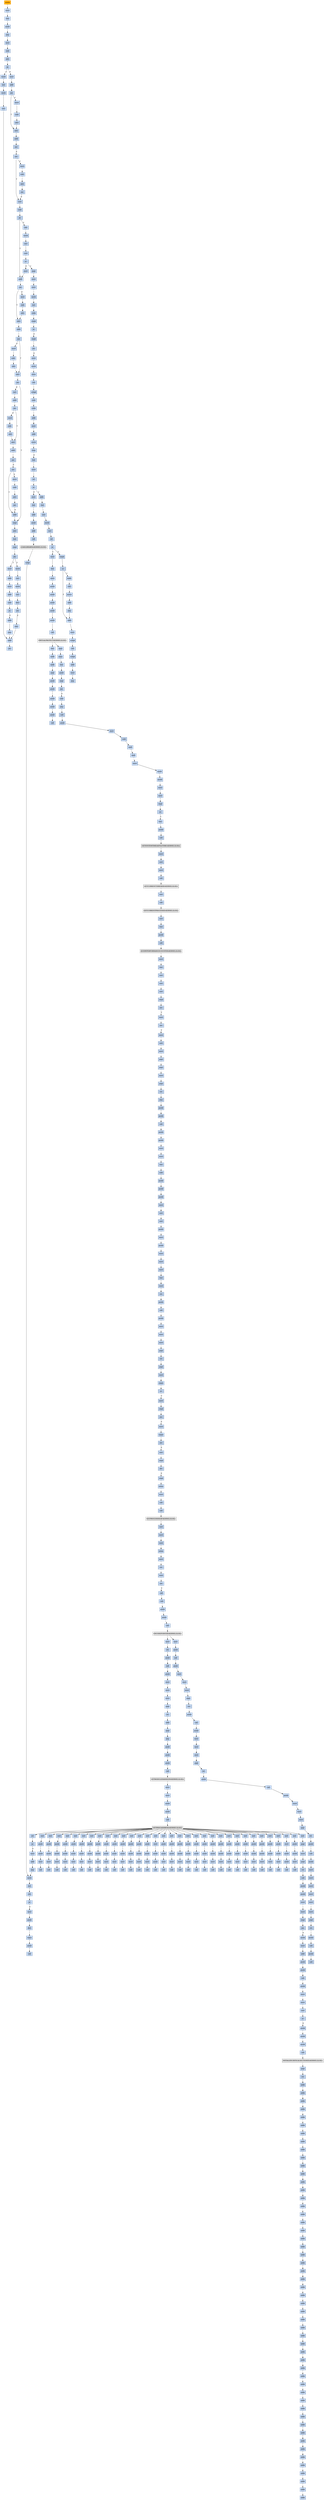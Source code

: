 strict digraph G {
	graph [bgcolor=transparent,
		name=G
	];
	node [color=lightsteelblue,
		fillcolor=lightsteelblue,
		shape=rectangle,
		style=filled
	];
	a0x00425570pusha_	[color=lightgrey,
		fillcolor=orange,
		label=pusha];
	a0x00425571movl_0x419000UINT32_esi	[label=movl];
	a0x00425570pusha_ -> a0x00425571movl_0x419000UINT32_esi	[color="#000000"];
	a0x00425576leal__98304esi__edi	[label=leal];
	a0x00425571movl_0x419000UINT32_esi -> a0x00425576leal__98304esi__edi	[color="#000000"];
	a0x0042557cpushl_edi	[label=pushl];
	a0x00425576leal__98304esi__edi -> a0x0042557cpushl_edi	[color="#000000"];
	a0x0042557djmp_0x0042558a	[label=jmp];
	a0x0042557cpushl_edi -> a0x0042557djmp_0x0042558a	[color="#000000"];
	a0x0042558amovl_esi__ebx	[label=movl];
	a0x0042557djmp_0x0042558a -> a0x0042558amovl_esi__ebx	[color="#000000"];
	a0x0042558csubl_0xfffffffcUINT8_esi	[label=subl];
	a0x0042558amovl_esi__ebx -> a0x0042558csubl_0xfffffffcUINT8_esi	[color="#000000"];
	a0x0042558fadcl_ebx_ebx	[label=adcl];
	a0x0042558csubl_0xfffffffcUINT8_esi -> a0x0042558fadcl_ebx_ebx	[color="#000000"];
	a0x00425591jb_0x00425580	[label=jb];
	a0x0042558fadcl_ebx_ebx -> a0x00425591jb_0x00425580	[color="#000000"];
	a0x00425580movb_esi__al	[label=movb];
	a0x00425591jb_0x00425580 -> a0x00425580movb_esi__al	[color="#000000",
		label=T];
	a0x00425593movl_0x1UINT32_eax	[label=movl];
	a0x00425591jb_0x00425580 -> a0x00425593movl_0x1UINT32_eax	[color="#000000",
		label=F];
	a0x00425582incl_esi	[label=incl];
	a0x00425580movb_esi__al -> a0x00425582incl_esi	[color="#000000"];
	a0x00425583movb_al_edi_	[label=movb];
	a0x00425582incl_esi -> a0x00425583movb_al_edi_	[color="#000000"];
	a0x00425585incl_edi	[label=incl];
	a0x00425583movb_al_edi_ -> a0x00425585incl_edi	[color="#000000"];
	a0x00425586addl_ebx_ebx	[label=addl];
	a0x00425585incl_edi -> a0x00425586addl_ebx_ebx	[color="#000000"];
	a0x00425588jne_0x00425591	[label=jne];
	a0x00425586addl_ebx_ebx -> a0x00425588jne_0x00425591	[color="#000000"];
	a0x00425598addl_ebx_ebx	[label=addl];
	a0x00425593movl_0x1UINT32_eax -> a0x00425598addl_ebx_ebx	[color="#000000"];
	a0x0042559ajne_0x004255a3	[label=jne];
	a0x00425598addl_ebx_ebx -> a0x0042559ajne_0x004255a3	[color="#000000"];
	a0x004255a3adcl_eax_eax	[label=adcl];
	a0x0042559ajne_0x004255a3 -> a0x004255a3adcl_eax_eax	[color="#000000",
		label=T];
	a0x0042559cmovl_esi__ebx	[label=movl];
	a0x0042559ajne_0x004255a3 -> a0x0042559cmovl_esi__ebx	[color="#000000",
		label=F];
	a0x004255a5addl_ebx_ebx	[label=addl];
	a0x004255a3adcl_eax_eax -> a0x004255a5addl_ebx_ebx	[color="#000000"];
	a0x004255a7jae_0x00425598	[label=jae];
	a0x004255a5addl_ebx_ebx -> a0x004255a7jae_0x00425598	[color="#000000"];
	a0x004255a9jne_0x004255b4	[label=jne];
	a0x004255a7jae_0x00425598 -> a0x004255a9jne_0x004255b4	[color="#000000",
		label=F];
	a0x004255b4xorl_ecx_ecx	[label=xorl];
	a0x004255a9jne_0x004255b4 -> a0x004255b4xorl_ecx_ecx	[color="#000000",
		label=T];
	a0x004255abmovl_esi__ebx	[label=movl];
	a0x004255a9jne_0x004255b4 -> a0x004255abmovl_esi__ebx	[color="#000000",
		label=F];
	a0x004255b6subl_0x3UINT8_eax	[label=subl];
	a0x004255b4xorl_ecx_ecx -> a0x004255b6subl_0x3UINT8_eax	[color="#000000"];
	a0x004255b9jb_0x004255c8	[label=jb];
	a0x004255b6subl_0x3UINT8_eax -> a0x004255b9jb_0x004255c8	[color="#000000"];
	a0x004255bbshll_0x8UINT8_eax	[label=shll];
	a0x004255b9jb_0x004255c8 -> a0x004255bbshll_0x8UINT8_eax	[color="#000000",
		label=F];
	a0x004255c8addl_ebx_ebx	[label=addl];
	a0x004255b9jb_0x004255c8 -> a0x004255c8addl_ebx_ebx	[color="#000000",
		label=T];
	a0x004255bemovb_esi__al	[label=movb];
	a0x004255bbshll_0x8UINT8_eax -> a0x004255bemovb_esi__al	[color="#000000"];
	a0x004255c0incl_esi	[label=incl];
	a0x004255bemovb_esi__al -> a0x004255c0incl_esi	[color="#000000"];
	a0x004255c1xorl_0xffffffffUINT8_eax	[label=xorl];
	a0x004255c0incl_esi -> a0x004255c1xorl_0xffffffffUINT8_eax	[color="#000000"];
	a0x004255c4je_0x0042563a	[label=je];
	a0x004255c1xorl_0xffffffffUINT8_eax -> a0x004255c4je_0x0042563a	[color="#000000"];
	a0x004255c6movl_eax_ebp	[label=movl];
	a0x004255c4je_0x0042563a -> a0x004255c6movl_eax_ebp	[color="#000000",
		label=F];
	a0x0042563apopl_esi	[label=popl];
	a0x004255c4je_0x0042563a -> a0x0042563apopl_esi	[color="#000000",
		label=T];
	a0x004255c6movl_eax_ebp -> a0x004255c8addl_ebx_ebx	[color="#000000"];
	a0x004255cajne_0x004255d3	[label=jne];
	a0x004255c8addl_ebx_ebx -> a0x004255cajne_0x004255d3	[color="#000000"];
	a0x004255d3adcl_ecx_ecx	[label=adcl];
	a0x004255cajne_0x004255d3 -> a0x004255d3adcl_ecx_ecx	[color="#000000",
		label=T];
	a0x004255ccmovl_esi__ebx	[label=movl];
	a0x004255cajne_0x004255d3 -> a0x004255ccmovl_esi__ebx	[color="#000000",
		label=F];
	a0x004255d5addl_ebx_ebx	[label=addl];
	a0x004255d3adcl_ecx_ecx -> a0x004255d5addl_ebx_ebx	[color="#000000"];
	a0x004255d7jne_0x004255e0	[label=jne];
	a0x004255d5addl_ebx_ebx -> a0x004255d7jne_0x004255e0	[color="#000000"];
	a0x004255d9movl_esi__ebx	[label=movl];
	a0x004255d7jne_0x004255e0 -> a0x004255d9movl_esi__ebx	[color="#000000",
		label=F];
	a0x004255e0adcl_ecx_ecx	[label=adcl];
	a0x004255d7jne_0x004255e0 -> a0x004255e0adcl_ecx_ecx	[color="#000000",
		label=T];
	a0x004255dbsubl_0xfffffffcUINT8_esi	[label=subl];
	a0x004255d9movl_esi__ebx -> a0x004255dbsubl_0xfffffffcUINT8_esi	[color="#000000"];
	a0x004255deadcl_ebx_ebx	[label=adcl];
	a0x004255dbsubl_0xfffffffcUINT8_esi -> a0x004255deadcl_ebx_ebx	[color="#000000"];
	a0x004255deadcl_ebx_ebx -> a0x004255e0adcl_ecx_ecx	[color="#000000"];
	a0x004255e2jne_0x00425604	[label=jne];
	a0x004255e0adcl_ecx_ecx -> a0x004255e2jne_0x00425604	[color="#000000"];
	a0x00425604cmpl_0xfffff300UINT32_ebp	[label=cmpl];
	a0x004255e2jne_0x00425604 -> a0x00425604cmpl_0xfffff300UINT32_ebp	[color="#000000",
		label=T];
	a0x004255e4incl_ecx	[label=incl];
	a0x004255e2jne_0x00425604 -> a0x004255e4incl_ecx	[color="#000000",
		label=F];
	a0x0042560aadcl_0x1UINT8_ecx	[label=adcl];
	a0x00425604cmpl_0xfffff300UINT32_ebp -> a0x0042560aadcl_0x1UINT8_ecx	[color="#000000"];
	a0x0042560dleal_ediebp__edx	[label=leal];
	a0x0042560aadcl_0x1UINT8_ecx -> a0x0042560dleal_ediebp__edx	[color="#000000"];
	a0x00425610cmpl_0xfffffffcUINT8_ebp	[label=cmpl];
	a0x0042560dleal_ediebp__edx -> a0x00425610cmpl_0xfffffffcUINT8_ebp	[color="#000000"];
	a0x00425613jbe_0x00425624	[label=jbe];
	a0x00425610cmpl_0xfffffffcUINT8_ebp -> a0x00425613jbe_0x00425624	[color="#000000"];
	a0x00425624movl_edx__eax	[label=movl];
	a0x00425613jbe_0x00425624 -> a0x00425624movl_edx__eax	[color="#000000",
		label=T];
	a0x00425615movb_edx__al	[label=movb];
	a0x00425613jbe_0x00425624 -> a0x00425615movb_edx__al	[color="#000000",
		label=F];
	a0x00425626addl_0x4UINT8_edx	[label=addl];
	a0x00425624movl_edx__eax -> a0x00425626addl_0x4UINT8_edx	[color="#000000"];
	a0x00425629movl_eax_edi_	[label=movl];
	a0x00425626addl_0x4UINT8_edx -> a0x00425629movl_eax_edi_	[color="#000000"];
	a0x0042562baddl_0x4UINT8_edi	[label=addl];
	a0x00425629movl_eax_edi_ -> a0x0042562baddl_0x4UINT8_edi	[color="#000000"];
	a0x0042562esubl_0x4UINT8_ecx	[label=subl];
	a0x0042562baddl_0x4UINT8_edi -> a0x0042562esubl_0x4UINT8_ecx	[color="#000000"];
	a0x00425631ja_0x00425624	[label=ja];
	a0x0042562esubl_0x4UINT8_ecx -> a0x00425631ja_0x00425624	[color="#000000"];
	a0x00425633addl_ecx_edi	[label=addl];
	a0x00425631ja_0x00425624 -> a0x00425633addl_ecx_edi	[color="#000000",
		label=F];
	a0x00425635jmp_0x00425586	[label=jmp];
	a0x00425633addl_ecx_edi -> a0x00425635jmp_0x00425586	[color="#000000"];
	a0x00425635jmp_0x00425586 -> a0x00425586addl_ebx_ebx	[color="#000000"];
	a0x004255e5addl_ebx_ebx	[label=addl];
	a0x004255e4incl_ecx -> a0x004255e5addl_ebx_ebx	[color="#000000"];
	a0x004255e7jne_0x004255f0	[label=jne];
	a0x004255e5addl_ebx_ebx -> a0x004255e7jne_0x004255f0	[color="#000000"];
	a0x004255f0adcl_ecx_ecx	[label=adcl];
	a0x004255e7jne_0x004255f0 -> a0x004255f0adcl_ecx_ecx	[color="#000000",
		label=T];
	a0x004255e9movl_esi__ebx	[label=movl];
	a0x004255e7jne_0x004255f0 -> a0x004255e9movl_esi__ebx	[color="#000000",
		label=F];
	a0x004255f2addl_ebx_ebx	[label=addl];
	a0x004255f0adcl_ecx_ecx -> a0x004255f2addl_ebx_ebx	[color="#000000"];
	a0x004255f4jae_0x004255e5	[label=jae];
	a0x004255f2addl_ebx_ebx -> a0x004255f4jae_0x004255e5	[color="#000000"];
	a0x004255f6jne_0x00425601	[label=jne];
	a0x004255f4jae_0x004255e5 -> a0x004255f6jne_0x00425601	[color="#000000",
		label=F];
	a0x00425601addl_0x2UINT8_ecx	[label=addl];
	a0x004255f6jne_0x00425601 -> a0x00425601addl_0x2UINT8_ecx	[color="#000000",
		label=T];
	a0x004255f8movl_esi__ebx	[label=movl];
	a0x004255f6jne_0x00425601 -> a0x004255f8movl_esi__ebx	[color="#000000",
		label=F];
	a0x00425601addl_0x2UINT8_ecx -> a0x00425604cmpl_0xfffff300UINT32_ebp	[color="#000000"];
	a0x004255cesubl_0xfffffffcUINT8_esi	[label=subl];
	a0x004255ccmovl_esi__ebx -> a0x004255cesubl_0xfffffffcUINT8_esi	[color="#000000"];
	a0x004255d1adcl_ebx_ebx	[label=adcl];
	a0x004255cesubl_0xfffffffcUINT8_esi -> a0x004255d1adcl_ebx_ebx	[color="#000000"];
	a0x004255d1adcl_ebx_ebx -> a0x004255d3adcl_ecx_ecx	[color="#000000"];
	a0x00425617incl_edx	[label=incl];
	a0x00425615movb_edx__al -> a0x00425617incl_edx	[color="#000000"];
	a0x00425618movb_al_edi_	[label=movb];
	a0x00425617incl_edx -> a0x00425618movb_al_edi_	[color="#000000"];
	a0x0042561aincl_edi	[label=incl];
	a0x00425618movb_al_edi_ -> a0x0042561aincl_edi	[color="#000000"];
	a0x0042561bdecl_ecx	[label=decl];
	a0x0042561aincl_edi -> a0x0042561bdecl_ecx	[color="#000000"];
	a0x0042561cjne_0x00425615	[label=jne];
	a0x0042561bdecl_ecx -> a0x0042561cjne_0x00425615	[color="#000000"];
	a0x0042561ejmp_0x00425586	[label=jmp];
	a0x0042561cjne_0x00425615 -> a0x0042561ejmp_0x00425586	[color="#000000",
		label=F];
	a0x0042561ejmp_0x00425586 -> a0x00425586addl_ebx_ebx	[color="#000000"];
	a0x004255adsubl_0xfffffffcUINT8_esi	[label=subl];
	a0x004255abmovl_esi__ebx -> a0x004255adsubl_0xfffffffcUINT8_esi	[color="#000000"];
	a0x004255b0adcl_ebx_ebx	[label=adcl];
	a0x004255adsubl_0xfffffffcUINT8_esi -> a0x004255b0adcl_ebx_ebx	[color="#000000"];
	a0x004255b2jae_0x00425598	[label=jae];
	a0x004255b0adcl_ebx_ebx -> a0x004255b2jae_0x00425598	[color="#000000"];
	a0x004255b2jae_0x00425598 -> a0x004255b4xorl_ecx_ecx	[color="#000000",
		label=F];
	a0x004255ebsubl_0xfffffffcUINT8_esi	[label=subl];
	a0x004255e9movl_esi__ebx -> a0x004255ebsubl_0xfffffffcUINT8_esi	[color="#000000"];
	a0x004255eeadcl_ebx_ebx	[label=adcl];
	a0x004255ebsubl_0xfffffffcUINT8_esi -> a0x004255eeadcl_ebx_ebx	[color="#000000"];
	a0x004255eeadcl_ebx_ebx -> a0x004255f0adcl_ecx_ecx	[color="#000000"];
	a0x004255fasubl_0xfffffffcUINT8_esi	[label=subl];
	a0x004255f8movl_esi__ebx -> a0x004255fasubl_0xfffffffcUINT8_esi	[color="#000000"];
	a0x004255fdadcl_ebx_ebx	[label=adcl];
	a0x004255fasubl_0xfffffffcUINT8_esi -> a0x004255fdadcl_ebx_ebx	[color="#000000"];
	a0x004255ffjae_0x004255e5	[label=jae];
	a0x004255fdadcl_ebx_ebx -> a0x004255ffjae_0x004255e5	[color="#000000"];
	a0x004255ffjae_0x004255e5 -> a0x00425601addl_0x2UINT8_ecx	[color="#000000",
		label=F];
	a0x0042559esubl_0xfffffffcUINT8_esi	[label=subl];
	a0x0042559cmovl_esi__ebx -> a0x0042559esubl_0xfffffffcUINT8_esi	[color="#000000"];
	a0x004255a1adcl_ebx_ebx	[label=adcl];
	a0x0042559esubl_0xfffffffcUINT8_esi -> a0x004255a1adcl_ebx_ebx	[color="#000000"];
	a0x004255a1adcl_ebx_ebx -> a0x004255a3adcl_eax_eax	[color="#000000"];
	a0x0042563bmovl_esi_edi	[label=movl];
	a0x0042563apopl_esi -> a0x0042563bmovl_esi_edi	[color="#000000"];
	a0x0042563dmovl_0x5a3UINT32_ecx	[label=movl];
	a0x0042563bmovl_esi_edi -> a0x0042563dmovl_0x5a3UINT32_ecx	[color="#000000"];
	a0x00425642movb_edi__al	[label=movb];
	a0x0042563dmovl_0x5a3UINT32_ecx -> a0x00425642movb_edi__al	[color="#000000"];
	a0x00425644incl_edi	[label=incl];
	a0x00425642movb_edi__al -> a0x00425644incl_edi	[color="#000000"];
	a0x00425645subb_0xffffffe8UINT8_al	[label=subb];
	a0x00425644incl_edi -> a0x00425645subb_0xffffffe8UINT8_al	[color="#000000"];
	a0x00425647cmpb_0x1UINT8_al	[label=cmpb];
	a0x00425645subb_0xffffffe8UINT8_al -> a0x00425647cmpb_0x1UINT8_al	[color="#000000"];
	a0x00425649ja_0x00425642	[label=ja];
	a0x00425647cmpb_0x1UINT8_al -> a0x00425649ja_0x00425642	[color="#000000"];
	a0x0042564bcmpb_0x5UINT8_edi_	[label=cmpb];
	a0x00425649ja_0x00425642 -> a0x0042564bcmpb_0x5UINT8_edi_	[color="#000000",
		label=F];
	a0x0042564ejne_0x00425642	[label=jne];
	a0x0042564bcmpb_0x5UINT8_edi_ -> a0x0042564ejne_0x00425642	[color="#000000"];
	a0x00425650movl_edi__eax	[label=movl];
	a0x0042564ejne_0x00425642 -> a0x00425650movl_edi__eax	[color="#000000",
		label=F];
	a0x00425652movb_0x4edi__bl	[label=movb];
	a0x00425650movl_edi__eax -> a0x00425652movb_0x4edi__bl	[color="#000000"];
	a0x00425655shrw_0x8UINT8_ax	[label=shrw];
	a0x00425652movb_0x4edi__bl -> a0x00425655shrw_0x8UINT8_ax	[color="#000000"];
	a0x00425659roll_0x10UINT8_eax	[label=roll];
	a0x00425655shrw_0x8UINT8_ax -> a0x00425659roll_0x10UINT8_eax	[color="#000000"];
	a0x0042565cxchgb_al_ah	[label=xchgb];
	a0x00425659roll_0x10UINT8_eax -> a0x0042565cxchgb_al_ah	[color="#000000"];
	a0x0042565esubl_edi_eax	[label=subl];
	a0x0042565cxchgb_al_ah -> a0x0042565esubl_edi_eax	[color="#000000"];
	a0x00425660subb_0xffffffe8UINT8_bl	[label=subb];
	a0x0042565esubl_edi_eax -> a0x00425660subb_0xffffffe8UINT8_bl	[color="#000000"];
	a0x00425663addl_esi_eax	[label=addl];
	a0x00425660subb_0xffffffe8UINT8_bl -> a0x00425663addl_esi_eax	[color="#000000"];
	a0x00425665movl_eax_edi_	[label=movl];
	a0x00425663addl_esi_eax -> a0x00425665movl_eax_edi_	[color="#000000"];
	a0x00425667addl_0x5UINT8_edi	[label=addl];
	a0x00425665movl_eax_edi_ -> a0x00425667addl_0x5UINT8_edi	[color="#000000"];
	a0x0042566amovb_bl_al	[label=movb];
	a0x00425667addl_0x5UINT8_edi -> a0x0042566amovb_bl_al	[color="#000000"];
	a0x0042566cloop_0x00425647	[label=loop];
	a0x0042566amovb_bl_al -> a0x0042566cloop_0x00425647	[color="#000000"];
	a0x0042566eleal_0x22000esi__edi	[label=leal];
	a0x0042566cloop_0x00425647 -> a0x0042566eleal_0x22000esi__edi	[color="#000000",
		label=F];
	a0x00425674movl_edi__eax	[label=movl];
	a0x0042566eleal_0x22000esi__edi -> a0x00425674movl_edi__eax	[color="#000000"];
	a0x00425676orl_eax_eax	[label=orl];
	a0x00425674movl_edi__eax -> a0x00425676orl_eax_eax	[color="#000000"];
	a0x00425678je_0x004256b6	[label=je];
	a0x00425676orl_eax_eax -> a0x00425678je_0x004256b6	[color="#000000"];
	a0x0042567amovl_0x4edi__ebx	[label=movl];
	a0x00425678je_0x004256b6 -> a0x0042567amovl_0x4edi__ebx	[color="#000000",
		label=F];
	a0x004256b6addl_0x4UINT8_edi	[label=addl];
	a0x00425678je_0x004256b6 -> a0x004256b6addl_0x4UINT8_edi	[color="#000000",
		label=T];
	a0x0042567dleal_0x25528eaxesi__eax	[label=leal];
	a0x0042567amovl_0x4edi__ebx -> a0x0042567dleal_0x25528eaxesi__eax	[color="#000000"];
	a0x00425684addl_esi_ebx	[label=addl];
	a0x0042567dleal_0x25528eaxesi__eax -> a0x00425684addl_esi_ebx	[color="#000000"];
	a0x00425686pushl_eax	[label=pushl];
	a0x00425684addl_esi_ebx -> a0x00425686pushl_eax	[color="#000000"];
	a0x00425687addl_0x8UINT8_edi	[label=addl];
	a0x00425686pushl_eax -> a0x00425687addl_0x8UINT8_edi	[color="#000000"];
	a0x0042568acall_0x255ccesi_	[label=call];
	a0x00425687addl_0x8UINT8_edi -> a0x0042568acall_0x255ccesi_	[color="#000000"];
	LOADLIBRARYA_KERNEL32_DLL	[color=lightgrey,
		fillcolor=lightgrey,
		label="LOADLIBRARYA-KERNEL32-DLL"];
	a0x0042568acall_0x255ccesi_ -> LOADLIBRARYA_KERNEL32_DLL	[color="#000000"];
	a0x00425690xchgl_eax_ebp	[label=xchgl];
	LOADLIBRARYA_KERNEL32_DLL -> a0x00425690xchgl_eax_ebp	[color="#000000"];
	a0x00425691movb_edi__al	[label=movb];
	a0x00425690xchgl_eax_ebp -> a0x00425691movb_edi__al	[color="#000000"];
	a0x00425693incl_edi	[label=incl];
	a0x00425691movb_edi__al -> a0x00425693incl_edi	[color="#000000"];
	a0x00425694orb_al_al	[label=orb];
	a0x00425693incl_edi -> a0x00425694orb_al_al	[color="#000000"];
	a0x00425696je_0x00425674	[label=je];
	a0x00425694orb_al_al -> a0x00425696je_0x00425674	[color="#000000"];
	a0x00425698movl_edi_ecx	[label=movl];
	a0x00425696je_0x00425674 -> a0x00425698movl_edi_ecx	[color="#000000",
		label=F];
	a0x0042569apushl_edi	[label=pushl];
	a0x00425698movl_edi_ecx -> a0x0042569apushl_edi	[color="#000000"];
	a0x0042569bdecl_eax	[label=decl];
	a0x0042569apushl_edi -> a0x0042569bdecl_eax	[color="#000000"];
	a0x0042569crepnz_scasb_es_edi__al	[label=repnz];
	a0x0042569bdecl_eax -> a0x0042569crepnz_scasb_es_edi__al	[color="#000000"];
	a0x0042569epushl_ebp	[label=pushl];
	a0x0042569crepnz_scasb_es_edi__al -> a0x0042569epushl_ebp	[color="#000000"];
	a0x0042569fcall_0x255d4esi_	[label=call];
	a0x0042569epushl_ebp -> a0x0042569fcall_0x255d4esi_	[color="#000000"];
	GETPROCADDRESS_KERNEL32_DLL	[color=lightgrey,
		fillcolor=lightgrey,
		label="GETPROCADDRESS-KERNEL32-DLL"];
	a0x004256a5orl_eax_eax	[label=orl];
	GETPROCADDRESS_KERNEL32_DLL -> a0x004256a5orl_eax_eax	[color="#000000"];
	a0x0040739dxorl_0x41d348_eax	[label=xorl];
	GETPROCADDRESS_KERNEL32_DLL -> a0x0040739dxorl_0x41d348_eax	[color="#000000"];
	a0x004073b0xorl_0x41d348_eax	[label=xorl];
	GETPROCADDRESS_KERNEL32_DLL -> a0x004073b0xorl_0x41d348_eax	[color="#000000"];
	a0x004073c3xorl_0x41d348_eax	[label=xorl];
	GETPROCADDRESS_KERNEL32_DLL -> a0x004073c3xorl_0x41d348_eax	[color="#000000"];
	a0x004073d6xorl_0x41d348_eax	[label=xorl];
	GETPROCADDRESS_KERNEL32_DLL -> a0x004073d6xorl_0x41d348_eax	[color="#000000"];
	a0x004073e9xorl_0x41d348_eax	[label=xorl];
	GETPROCADDRESS_KERNEL32_DLL -> a0x004073e9xorl_0x41d348_eax	[color="#000000"];
	a0x004073fcxorl_0x41d348_eax	[label=xorl];
	GETPROCADDRESS_KERNEL32_DLL -> a0x004073fcxorl_0x41d348_eax	[color="#000000"];
	a0x0040740fxorl_0x41d348_eax	[label=xorl];
	GETPROCADDRESS_KERNEL32_DLL -> a0x0040740fxorl_0x41d348_eax	[color="#000000"];
	a0x00407422xorl_0x41d348_eax	[label=xorl];
	GETPROCADDRESS_KERNEL32_DLL -> a0x00407422xorl_0x41d348_eax	[color="#000000"];
	a0x00407435xorl_0x41d348_eax	[label=xorl];
	GETPROCADDRESS_KERNEL32_DLL -> a0x00407435xorl_0x41d348_eax	[color="#000000"];
	a0x00407448xorl_0x41d348_eax	[label=xorl];
	GETPROCADDRESS_KERNEL32_DLL -> a0x00407448xorl_0x41d348_eax	[color="#000000"];
	a0x0040745bxorl_0x41d348_eax	[label=xorl];
	GETPROCADDRESS_KERNEL32_DLL -> a0x0040745bxorl_0x41d348_eax	[color="#000000"];
	a0x0040746exorl_0x41d348_eax	[label=xorl];
	GETPROCADDRESS_KERNEL32_DLL -> a0x0040746exorl_0x41d348_eax	[color="#000000"];
	a0x00407481xorl_0x41d348_eax	[label=xorl];
	GETPROCADDRESS_KERNEL32_DLL -> a0x00407481xorl_0x41d348_eax	[color="#000000"];
	a0x00407494xorl_0x41d348_eax	[label=xorl];
	GETPROCADDRESS_KERNEL32_DLL -> a0x00407494xorl_0x41d348_eax	[color="#000000"];
	a0x004074a7xorl_0x41d348_eax	[label=xorl];
	GETPROCADDRESS_KERNEL32_DLL -> a0x004074a7xorl_0x41d348_eax	[color="#000000"];
	a0x004074baxorl_0x41d348_eax	[label=xorl];
	GETPROCADDRESS_KERNEL32_DLL -> a0x004074baxorl_0x41d348_eax	[color="#000000"];
	a0x004074cdxorl_0x41d348_eax	[label=xorl];
	GETPROCADDRESS_KERNEL32_DLL -> a0x004074cdxorl_0x41d348_eax	[color="#000000"];
	a0x004074e0xorl_0x41d348_eax	[label=xorl];
	GETPROCADDRESS_KERNEL32_DLL -> a0x004074e0xorl_0x41d348_eax	[color="#000000"];
	a0x004074f3xorl_0x41d348_eax	[label=xorl];
	GETPROCADDRESS_KERNEL32_DLL -> a0x004074f3xorl_0x41d348_eax	[color="#000000"];
	a0x00407506xorl_0x41d348_eax	[label=xorl];
	GETPROCADDRESS_KERNEL32_DLL -> a0x00407506xorl_0x41d348_eax	[color="#000000"];
	a0x00407519xorl_0x41d348_eax	[label=xorl];
	GETPROCADDRESS_KERNEL32_DLL -> a0x00407519xorl_0x41d348_eax	[color="#000000"];
	a0x0040752cxorl_0x41d348_eax	[label=xorl];
	GETPROCADDRESS_KERNEL32_DLL -> a0x0040752cxorl_0x41d348_eax	[color="#000000"];
	a0x0040753fxorl_0x41d348_eax	[label=xorl];
	GETPROCADDRESS_KERNEL32_DLL -> a0x0040753fxorl_0x41d348_eax	[color="#000000"];
	a0x00407552xorl_0x41d348_eax	[label=xorl];
	GETPROCADDRESS_KERNEL32_DLL -> a0x00407552xorl_0x41d348_eax	[color="#000000"];
	a0x00407565xorl_0x41d348_eax	[label=xorl];
	GETPROCADDRESS_KERNEL32_DLL -> a0x00407565xorl_0x41d348_eax	[color="#000000"];
	a0x00407578xorl_0x41d348_eax	[label=xorl];
	GETPROCADDRESS_KERNEL32_DLL -> a0x00407578xorl_0x41d348_eax	[color="#000000"];
	a0x0040758bxorl_0x41d348_eax	[label=xorl];
	GETPROCADDRESS_KERNEL32_DLL -> a0x0040758bxorl_0x41d348_eax	[color="#000000"];
	a0x0040759exorl_0x41d348_eax	[label=xorl];
	GETPROCADDRESS_KERNEL32_DLL -> a0x0040759exorl_0x41d348_eax	[color="#000000"];
	a0x004075b1xorl_0x41d348_eax	[label=xorl];
	GETPROCADDRESS_KERNEL32_DLL -> a0x004075b1xorl_0x41d348_eax	[color="#000000"];
	a0x004075c4xorl_0x41d348_eax	[label=xorl];
	GETPROCADDRESS_KERNEL32_DLL -> a0x004075c4xorl_0x41d348_eax	[color="#000000"];
	a0x004075d7xorl_0x41d348_eax	[label=xorl];
	GETPROCADDRESS_KERNEL32_DLL -> a0x004075d7xorl_0x41d348_eax	[color="#000000"];
	a0x004075eaxorl_0x41d348_eax	[label=xorl];
	GETPROCADDRESS_KERNEL32_DLL -> a0x004075eaxorl_0x41d348_eax	[color="#000000"];
	a0x004075fdxorl_0x41d348_eax	[label=xorl];
	GETPROCADDRESS_KERNEL32_DLL -> a0x004075fdxorl_0x41d348_eax	[color="#000000"];
	a0x004256a7je_0x004256b0	[label=je];
	a0x004256a5orl_eax_eax -> a0x004256a7je_0x004256b0	[color="#000000"];
	a0x004256a9movl_eax_ebx_	[label=movl];
	a0x004256a7je_0x004256b0 -> a0x004256a9movl_eax_ebx_	[color="#000000",
		label=F];
	a0x004256abaddl_0x4UINT8_ebx	[label=addl];
	a0x004256a9movl_eax_ebx_ -> a0x004256abaddl_0x4UINT8_ebx	[color="#000000"];
	a0x004256aejmp_0x00425691	[label=jmp];
	a0x004256abaddl_0x4UINT8_ebx -> a0x004256aejmp_0x00425691	[color="#000000"];
	a0x004256aejmp_0x00425691 -> a0x00425691movb_edi__al	[color="#000000"];
	a0x004256b9leal__4esi__ebx	[label=leal];
	a0x004256b6addl_0x4UINT8_edi -> a0x004256b9leal__4esi__ebx	[color="#000000"];
	a0x004256bcxorl_eax_eax	[label=xorl];
	a0x004256b9leal__4esi__ebx -> a0x004256bcxorl_eax_eax	[color="#000000"];
	a0x004256bemovb_edi__al	[label=movb];
	a0x004256bcxorl_eax_eax -> a0x004256bemovb_edi__al	[color="#000000"];
	a0x004256c0incl_edi	[label=incl];
	a0x004256bemovb_edi__al -> a0x004256c0incl_edi	[color="#000000"];
	a0x004256c1orl_eax_eax	[label=orl];
	a0x004256c0incl_edi -> a0x004256c1orl_eax_eax	[color="#000000"];
	a0x004256c3je_0x004256e7	[label=je];
	a0x004256c1orl_eax_eax -> a0x004256c3je_0x004256e7	[color="#000000"];
	a0x004256c5cmpb_0xffffffefUINT8_al	[label=cmpb];
	a0x004256c3je_0x004256e7 -> a0x004256c5cmpb_0xffffffefUINT8_al	[color="#000000",
		label=F];
	a0x004256e7movl_0x255d8esi__ebp	[label=movl];
	a0x004256c3je_0x004256e7 -> a0x004256e7movl_0x255d8esi__ebp	[color="#000000",
		label=T];
	a0x004256c7ja_0x004256da	[label=ja];
	a0x004256c5cmpb_0xffffffefUINT8_al -> a0x004256c7ja_0x004256da	[color="#000000"];
	a0x004256c9addl_eax_ebx	[label=addl];
	a0x004256c7ja_0x004256da -> a0x004256c9addl_eax_ebx	[color="#000000",
		label=F];
	a0x004256daandb_0xfUINT8_al	[label=andb];
	a0x004256c7ja_0x004256da -> a0x004256daandb_0xfUINT8_al	[color="#000000",
		label=T];
	a0x004256cbmovl_ebx__eax	[label=movl];
	a0x004256c9addl_eax_ebx -> a0x004256cbmovl_ebx__eax	[color="#000000"];
	a0x004256cdxchgb_al_ah	[label=xchgb];
	a0x004256cbmovl_ebx__eax -> a0x004256cdxchgb_al_ah	[color="#000000"];
	a0x004256cfroll_0x10UINT8_eax	[label=roll];
	a0x004256cdxchgb_al_ah -> a0x004256cfroll_0x10UINT8_eax	[color="#000000"];
	a0x004256d2xchgb_al_ah	[label=xchgb];
	a0x004256cfroll_0x10UINT8_eax -> a0x004256d2xchgb_al_ah	[color="#000000"];
	a0x004256d4addl_esi_eax	[label=addl];
	a0x004256d2xchgb_al_ah -> a0x004256d4addl_esi_eax	[color="#000000"];
	a0x004256d6movl_eax_ebx_	[label=movl];
	a0x004256d4addl_esi_eax -> a0x004256d6movl_eax_ebx_	[color="#000000"];
	a0x004256d8jmp_0x004256bc	[label=jmp];
	a0x004256d6movl_eax_ebx_ -> a0x004256d8jmp_0x004256bc	[color="#000000"];
	a0x004256dcshll_0x10UINT8_eax	[label=shll];
	a0x004256daandb_0xfUINT8_al -> a0x004256dcshll_0x10UINT8_eax	[color="#000000"];
	a0x004256dfmovw_edi__ax	[label=movw];
	a0x004256dcshll_0x10UINT8_eax -> a0x004256dfmovw_edi__ax	[color="#000000"];
	a0x004256e2addl_0x2UINT8_edi	[label=addl];
	a0x004256dfmovw_edi__ax -> a0x004256e2addl_0x2UINT8_edi	[color="#000000"];
	a0x004256e5jmp_0x004256c9	[label=jmp];
	a0x004256e2addl_0x2UINT8_edi -> a0x004256e5jmp_0x004256c9	[color="#000000"];
	a0x004256e5jmp_0x004256c9 -> a0x004256c9addl_eax_ebx	[color="#000000"];
	a0x004256edleal__4096esi__edi	[label=leal];
	a0x004256e7movl_0x255d8esi__ebp -> a0x004256edleal__4096esi__edi	[color="#000000"];
	a0x004256f3movl_0x1000UINT32_ebx	[label=movl];
	a0x004256edleal__4096esi__edi -> a0x004256f3movl_0x1000UINT32_ebx	[color="#000000"];
	a0x004256f8pushl_eax	[label=pushl];
	a0x004256f3movl_0x1000UINT32_ebx -> a0x004256f8pushl_eax	[color="#000000"];
	a0x004256f9pushl_esp	[label=pushl];
	a0x004256f8pushl_eax -> a0x004256f9pushl_esp	[color="#000000"];
	a0x004256fapushl_0x4UINT8	[label=pushl];
	a0x004256f9pushl_esp -> a0x004256fapushl_0x4UINT8	[color="#000000"];
	a0x004256fcpushl_ebx	[label=pushl];
	a0x004256fapushl_0x4UINT8 -> a0x004256fcpushl_ebx	[color="#000000"];
	a0x004256fdpushl_edi	[label=pushl];
	a0x004256fcpushl_ebx -> a0x004256fdpushl_edi	[color="#000000"];
	a0x004256fecall_ebp	[label=call];
	a0x004256fdpushl_edi -> a0x004256fecall_ebp	[color="#000000"];
	VIRTUALPROTECT_KERNEL32_DLL	[color=lightgrey,
		fillcolor=lightgrey,
		label="VIRTUALPROTECT-KERNEL32-DLL"];
	a0x004256fecall_ebp -> VIRTUALPROTECT_KERNEL32_DLL	[color="#000000"];
	a0x00425700leal_0x20fedi__eax	[label=leal];
	VIRTUALPROTECT_KERNEL32_DLL -> a0x00425700leal_0x20fedi__eax	[color="#000000"];
	a0x00425715popl_eax	[label=popl];
	VIRTUALPROTECT_KERNEL32_DLL -> a0x00425715popl_eax	[color="#000000"];
	a0x00425706andb_0x7fUINT8_eax_	[label=andb];
	a0x00425700leal_0x20fedi__eax -> a0x00425706andb_0x7fUINT8_eax_	[color="#000000"];
	a0x00425709andb_0x7fUINT8_0x28eax_	[label=andb];
	a0x00425706andb_0x7fUINT8_eax_ -> a0x00425709andb_0x7fUINT8_0x28eax_	[color="#000000"];
	a0x0042570dpopl_eax	[label=popl];
	a0x00425709andb_0x7fUINT8_0x28eax_ -> a0x0042570dpopl_eax	[color="#000000"];
	a0x0042570epushl_eax	[label=pushl];
	a0x0042570dpopl_eax -> a0x0042570epushl_eax	[color="#000000"];
	a0x0042570fpushl_esp	[label=pushl];
	a0x0042570epushl_eax -> a0x0042570fpushl_esp	[color="#000000"];
	a0x00425710pushl_eax	[label=pushl];
	a0x0042570fpushl_esp -> a0x00425710pushl_eax	[color="#000000"];
	a0x00425711pushl_ebx	[label=pushl];
	a0x00425710pushl_eax -> a0x00425711pushl_ebx	[color="#000000"];
	a0x00425712pushl_edi	[label=pushl];
	a0x00425711pushl_ebx -> a0x00425712pushl_edi	[color="#000000"];
	a0x00425713call_ebp	[label=call];
	a0x00425712pushl_edi -> a0x00425713call_ebp	[color="#000000"];
	a0x00425716popa_	[label=popa];
	a0x00425715popl_eax -> a0x00425716popa_	[color="#000000"];
	a0x00425717leal__128esp__eax	[label=leal];
	a0x00425716popa_ -> a0x00425717leal__128esp__eax	[color="#000000"];
	a0x0042571bpushl_0x0UINT8	[label=pushl];
	a0x00425717leal__128esp__eax -> a0x0042571bpushl_0x0UINT8	[color="#000000"];
	a0x0042571dcmpl_eax_esp	[label=cmpl];
	a0x0042571bpushl_0x0UINT8 -> a0x0042571dcmpl_eax_esp	[color="#000000"];
	a0x0042571fjne_0x0042571b	[label=jne];
	a0x0042571dcmpl_eax_esp -> a0x0042571fjne_0x0042571b	[color="#000000"];
	a0x00425721subl_0xffffff80UINT8_esp	[label=subl];
	a0x0042571fjne_0x0042571b -> a0x00425721subl_0xffffff80UINT8_esp	[color="#000000",
		label=F];
	a0x00425724jmp_0x00404002	[label=jmp];
	a0x00425721subl_0xffffff80UINT8_esp -> a0x00425724jmp_0x00404002	[color="#000000"];
	a0x00404002call_0x40a529	[label=call];
	a0x00425724jmp_0x00404002 -> a0x00404002call_0x40a529	[color="#000000"];
	a0x0040a529pushl_ebp	[label=pushl];
	a0x00404002call_0x40a529 -> a0x0040a529pushl_ebp	[color="#000000"];
	a0x0040a52amovl_esp_ebp	[label=movl];
	a0x0040a529pushl_ebp -> a0x0040a52amovl_esp_ebp	[color="#000000"];
	a0x0040a52csubl_0x14UINT8_esp	[label=subl];
	a0x0040a52amovl_esp_ebp -> a0x0040a52csubl_0x14UINT8_esp	[color="#000000"];
	a0x0040a52fandl_0x0UINT8__12ebp_	[label=andl];
	a0x0040a52csubl_0x14UINT8_esp -> a0x0040a52fandl_0x0UINT8__12ebp_	[color="#000000"];
	a0x0040a533andl_0x0UINT8__8ebp_	[label=andl];
	a0x0040a52fandl_0x0UINT8__12ebp_ -> a0x0040a533andl_0x0UINT8__8ebp_	[color="#000000"];
	a0x0040a537movl_0x41d348_eax	[label=movl];
	a0x0040a533andl_0x0UINT8__8ebp_ -> a0x0040a537movl_0x41d348_eax	[color="#000000"];
	a0x0040a53cpushl_esi	[label=pushl];
	a0x0040a537movl_0x41d348_eax -> a0x0040a53cpushl_esi	[color="#000000"];
	a0x0040a53dpushl_edi	[label=pushl];
	a0x0040a53cpushl_esi -> a0x0040a53dpushl_edi	[color="#000000"];
	a0x0040a53emovl_0xbb40e64eUINT32_edi	[label=movl];
	a0x0040a53dpushl_edi -> a0x0040a53emovl_0xbb40e64eUINT32_edi	[color="#000000"];
	a0x0040a543movl_0xffff0000UINT32_esi	[label=movl];
	a0x0040a53emovl_0xbb40e64eUINT32_edi -> a0x0040a543movl_0xffff0000UINT32_esi	[color="#000000"];
	a0x0040a548cmpl_edi_eax	[label=cmpl];
	a0x0040a543movl_0xffff0000UINT32_esi -> a0x0040a548cmpl_edi_eax	[color="#000000"];
	a0x0040a54aje_0x40a559	[label=je];
	a0x0040a548cmpl_edi_eax -> a0x0040a54aje_0x40a559	[color="#000000"];
	a0x0040a559leal__12ebp__eax	[label=leal];
	a0x0040a54aje_0x40a559 -> a0x0040a559leal__12ebp__eax	[color="#000000",
		label=T];
	a0x0040a55cpushl_eax	[label=pushl];
	a0x0040a559leal__12ebp__eax -> a0x0040a55cpushl_eax	[color="#000000"];
	a0x0040a55dcall_0x411148	[label=call];
	a0x0040a55cpushl_eax -> a0x0040a55dcall_0x411148	[color="#000000"];
	GETSYSTEMTIMEASFILETIME_KERNEL32_DLL	[color=lightgrey,
		fillcolor=lightgrey,
		label="GETSYSTEMTIMEASFILETIME-KERNEL32-DLL"];
	a0x0040a55dcall_0x411148 -> GETSYSTEMTIMEASFILETIME_KERNEL32_DLL	[color="#000000"];
	a0x0040a563movl__8ebp__eax	[label=movl];
	GETSYSTEMTIMEASFILETIME_KERNEL32_DLL -> a0x0040a563movl__8ebp__eax	[color="#000000"];
	a0x0040a566xorl__12ebp__eax	[label=xorl];
	a0x0040a563movl__8ebp__eax -> a0x0040a566xorl__12ebp__eax	[color="#000000"];
	a0x0040a569movl_eax__4ebp_	[label=movl];
	a0x0040a566xorl__12ebp__eax -> a0x0040a569movl_eax__4ebp_	[color="#000000"];
	a0x0040a56ccall_0x411130	[label=call];
	a0x0040a569movl_eax__4ebp_ -> a0x0040a56ccall_0x411130	[color="#000000"];
	GETCURRENTTHREADID_KERNEL32_DLL	[color=lightgrey,
		fillcolor=lightgrey,
		label="GETCURRENTTHREADID-KERNEL32-DLL"];
	a0x0040a56ccall_0x411130 -> GETCURRENTTHREADID_KERNEL32_DLL	[color="#000000"];
	a0x0040a572xorl_eax__4ebp_	[label=xorl];
	GETCURRENTTHREADID_KERNEL32_DLL -> a0x0040a572xorl_eax__4ebp_	[color="#000000"];
	a0x0040a575call_0x411144	[label=call];
	a0x0040a572xorl_eax__4ebp_ -> a0x0040a575call_0x411144	[color="#000000"];
	GETCURRENTPROCESSID_KERNEL32_DLL	[color=lightgrey,
		fillcolor=lightgrey,
		label="GETCURRENTPROCESSID-KERNEL32-DLL"];
	a0x0040a575call_0x411144 -> GETCURRENTPROCESSID_KERNEL32_DLL	[color="#000000"];
	a0x0040a57bxorl_eax__4ebp_	[label=xorl];
	GETCURRENTPROCESSID_KERNEL32_DLL -> a0x0040a57bxorl_eax__4ebp_	[color="#000000"];
	a0x0040a57eleal__20ebp__eax	[label=leal];
	a0x0040a57bxorl_eax__4ebp_ -> a0x0040a57eleal__20ebp__eax	[color="#000000"];
	a0x0040a581pushl_eax	[label=pushl];
	a0x0040a57eleal__20ebp__eax -> a0x0040a581pushl_eax	[color="#000000"];
	a0x0040a582call_0x411140	[label=call];
	a0x0040a581pushl_eax -> a0x0040a582call_0x411140	[color="#000000"];
	QUERYPERFORMANCECOUNTER_KERNEL32_DLL	[color=lightgrey,
		fillcolor=lightgrey,
		label="QUERYPERFORMANCECOUNTER-KERNEL32-DLL"];
	a0x0040a582call_0x411140 -> QUERYPERFORMANCECOUNTER_KERNEL32_DLL	[color="#000000"];
	a0x0040a588movl__16ebp__ecx	[label=movl];
	QUERYPERFORMANCECOUNTER_KERNEL32_DLL -> a0x0040a588movl__16ebp__ecx	[color="#000000"];
	a0x0040a58bleal__4ebp__eax	[label=leal];
	a0x0040a588movl__16ebp__ecx -> a0x0040a58bleal__4ebp__eax	[color="#000000"];
	a0x0040a58exorl__20ebp__ecx	[label=xorl];
	a0x0040a58bleal__4ebp__eax -> a0x0040a58exorl__20ebp__ecx	[color="#000000"];
	a0x0040a591xorl__4ebp__ecx	[label=xorl];
	a0x0040a58exorl__20ebp__ecx -> a0x0040a591xorl__4ebp__ecx	[color="#000000"];
	a0x0040a594xorl_eax_ecx	[label=xorl];
	a0x0040a591xorl__4ebp__ecx -> a0x0040a594xorl_eax_ecx	[color="#000000"];
	a0x0040a596cmpl_edi_ecx	[label=cmpl];
	a0x0040a594xorl_eax_ecx -> a0x0040a596cmpl_edi_ecx	[color="#000000"];
	a0x0040a598jne_0x40a5a1	[label=jne];
	a0x0040a596cmpl_edi_ecx -> a0x0040a598jne_0x40a5a1	[color="#000000"];
	a0x0040a5a1testl_ecx_esi	[label=testl];
	a0x0040a598jne_0x40a5a1 -> a0x0040a5a1testl_ecx_esi	[color="#000000",
		label=T];
	a0x0040a5a3jne_0x40a5b1	[label=jne];
	a0x0040a5a1testl_ecx_esi -> a0x0040a5a3jne_0x40a5b1	[color="#000000"];
	a0x0040a5b1movl_ecx_0x41d348	[label=movl];
	a0x0040a5a3jne_0x40a5b1 -> a0x0040a5b1movl_ecx_0x41d348	[color="#000000",
		label=T];
	a0x0040a5b7notl_ecx	[label=notl];
	a0x0040a5b1movl_ecx_0x41d348 -> a0x0040a5b7notl_ecx	[color="#000000"];
	a0x0040a5b9movl_ecx_0x41d34c	[label=movl];
	a0x0040a5b7notl_ecx -> a0x0040a5b9movl_ecx_0x41d34c	[color="#000000"];
	a0x0040a5bfpopl_edi	[label=popl];
	a0x0040a5b9movl_ecx_0x41d34c -> a0x0040a5bfpopl_edi	[color="#000000"];
	a0x0040a5c0popl_esi	[label=popl];
	a0x0040a5bfpopl_edi -> a0x0040a5c0popl_esi	[color="#000000"];
	a0x0040a5c1movl_ebp_esp	[label=movl];
	a0x0040a5c0popl_esi -> a0x0040a5c1movl_ebp_esp	[color="#000000"];
	a0x0040a5c3popl_ebp	[label=popl];
	a0x0040a5c1movl_ebp_esp -> a0x0040a5c3popl_ebp	[color="#000000"];
	a0x0040a5c4ret	[label=ret];
	a0x0040a5c3popl_ebp -> a0x0040a5c4ret	[color="#000000"];
	a0x00404007jmp_0x403e87	[label=jmp];
	a0x0040a5c4ret -> a0x00404007jmp_0x403e87	[color="#000000"];
	a0x00403e87pushl_0x14UINT8	[label=pushl];
	a0x00404007jmp_0x403e87 -> a0x00403e87pushl_0x14UINT8	[color="#000000"];
	a0x00403e89pushl_0x41b8c8UINT32	[label=pushl];
	a0x00403e87pushl_0x14UINT8 -> a0x00403e89pushl_0x41b8c8UINT32	[color="#000000"];
	a0x00403e8ecall_0x404d40	[label=call];
	a0x00403e89pushl_0x41b8c8UINT32 -> a0x00403e8ecall_0x404d40	[color="#000000"];
	a0x00404d40pushl_0x404da0UINT32	[label=pushl];
	a0x00403e8ecall_0x404d40 -> a0x00404d40pushl_0x404da0UINT32	[color="#000000"];
	a0x00404d45pushl_fs_0	[label=pushl];
	a0x00404d40pushl_0x404da0UINT32 -> a0x00404d45pushl_fs_0	[color="#000000"];
	a0x00404d4cmovl_0x10esp__eax	[label=movl];
	a0x00404d45pushl_fs_0 -> a0x00404d4cmovl_0x10esp__eax	[color="#000000"];
	a0x00404d50movl_ebp_0x10esp_	[label=movl];
	a0x00404d4cmovl_0x10esp__eax -> a0x00404d50movl_ebp_0x10esp_	[color="#000000"];
	a0x00404d54leal_0x10esp__ebp	[label=leal];
	a0x00404d50movl_ebp_0x10esp_ -> a0x00404d54leal_0x10esp__ebp	[color="#000000"];
	a0x00404d58subl_eax_esp	[label=subl];
	a0x00404d54leal_0x10esp__ebp -> a0x00404d58subl_eax_esp	[color="#000000"];
	a0x00404d5apushl_ebx	[label=pushl];
	a0x00404d58subl_eax_esp -> a0x00404d5apushl_ebx	[color="#000000"];
	a0x00404d5bpushl_esi	[label=pushl];
	a0x00404d5apushl_ebx -> a0x00404d5bpushl_esi	[color="#000000"];
	a0x00404d5cpushl_edi	[label=pushl];
	a0x00404d5bpushl_esi -> a0x00404d5cpushl_edi	[color="#000000"];
	a0x00404d5dmovl_0x41d348_eax	[label=movl];
	a0x00404d5cpushl_edi -> a0x00404d5dmovl_0x41d348_eax	[color="#000000"];
	a0x00404d62xorl_eax__4ebp_	[label=xorl];
	a0x00404d5dmovl_0x41d348_eax -> a0x00404d62xorl_eax__4ebp_	[color="#000000"];
	a0x00404d65xorl_ebp_eax	[label=xorl];
	a0x00404d62xorl_eax__4ebp_ -> a0x00404d65xorl_ebp_eax	[color="#000000"];
	a0x00404d67pushl_eax	[label=pushl];
	a0x00404d65xorl_ebp_eax -> a0x00404d67pushl_eax	[color="#000000"];
	a0x00404d68movl_esp__24ebp_	[label=movl];
	a0x00404d67pushl_eax -> a0x00404d68movl_esp__24ebp_	[color="#000000"];
	a0x00404d6bpushl__8ebp_	[label=pushl];
	a0x00404d68movl_esp__24ebp_ -> a0x00404d6bpushl__8ebp_	[color="#000000"];
	a0x00404d6emovl__4ebp__eax	[label=movl];
	a0x00404d6bpushl__8ebp_ -> a0x00404d6emovl__4ebp__eax	[color="#000000"];
	a0x00404d71movl_0xfffffffeUINT32__4ebp_	[label=movl];
	a0x00404d6emovl__4ebp__eax -> a0x00404d71movl_0xfffffffeUINT32__4ebp_	[color="#000000"];
	a0x00404d78movl_eax__8ebp_	[label=movl];
	a0x00404d71movl_0xfffffffeUINT32__4ebp_ -> a0x00404d78movl_eax__8ebp_	[color="#000000"];
	a0x00404d7bleal__16ebp__eax	[label=leal];
	a0x00404d78movl_eax__8ebp_ -> a0x00404d7bleal__16ebp__eax	[color="#000000"];
	a0x00404d7emovl_eax_fs_0	[label=movl];
	a0x00404d7bleal__16ebp__eax -> a0x00404d7emovl_eax_fs_0	[color="#000000"];
	a0x00404d84ret	[label=ret];
	a0x00404d7emovl_eax_fs_0 -> a0x00404d84ret	[color="#000000"];
	a0x00403e93pushl_0x1UINT8	[label=pushl];
	a0x00404d84ret -> a0x00403e93pushl_0x1UINT8	[color="#000000"];
	a0x00403e95call_0x40a4dc	[label=call];
	a0x00403e93pushl_0x1UINT8 -> a0x00403e95call_0x40a4dc	[color="#000000"];
	a0x0040a4dcpushl_ebp	[label=pushl];
	a0x00403e95call_0x40a4dc -> a0x0040a4dcpushl_ebp	[color="#000000"];
	a0x0040a4ddmovl_esp_ebp	[label=movl];
	a0x0040a4dcpushl_ebp -> a0x0040a4ddmovl_esp_ebp	[color="#000000"];
	a0x0040a4dfmovl_0x8ebp__eax	[label=movl];
	a0x0040a4ddmovl_esp_ebp -> a0x0040a4dfmovl_0x8ebp__eax	[color="#000000"];
	a0x0040a4e2movl_eax_0x41e558	[label=movl];
	a0x0040a4dfmovl_0x8ebp__eax -> a0x0040a4e2movl_eax_0x41e558	[color="#000000"];
	a0x0040a4e7popl_ebp	[label=popl];
	a0x0040a4e2movl_eax_0x41e558 -> a0x0040a4e7popl_ebp	[color="#000000"];
	a0x0040a4e8ret	[label=ret];
	a0x0040a4e7popl_ebp -> a0x0040a4e8ret	[color="#000000"];
	a0x00403e9apopl_ecx	[label=popl];
	a0x0040a4e8ret -> a0x00403e9apopl_ecx	[color="#000000"];
	a0x00403e9bmovl_0x5a4dUINT32_eax	[label=movl];
	a0x00403e9apopl_ecx -> a0x00403e9bmovl_0x5a4dUINT32_eax	[color="#000000"];
	a0x00403ea0cmpw_ax_0x400000	[label=cmpw];
	a0x00403e9bmovl_0x5a4dUINT32_eax -> a0x00403ea0cmpw_ax_0x400000	[color="#000000"];
	a0x00403ea7je_0x403ead	[label=je];
	a0x00403ea0cmpw_ax_0x400000 -> a0x00403ea7je_0x403ead	[color="#000000"];
	a0x00403eadmovl_0x40003c_eax	[label=movl];
	a0x00403ea7je_0x403ead -> a0x00403eadmovl_0x40003c_eax	[color="#000000",
		label=T];
	a0x00403eb2cmpl_0x4550UINT32_0x400000eax_	[label=cmpl];
	a0x00403eadmovl_0x40003c_eax -> a0x00403eb2cmpl_0x4550UINT32_0x400000eax_	[color="#000000"];
	a0x00403ebcjne_0x403ea9	[label=jne];
	a0x00403eb2cmpl_0x4550UINT32_0x400000eax_ -> a0x00403ebcjne_0x403ea9	[color="#000000"];
	a0x00403ebemovl_0x10bUINT32_ecx	[label=movl];
	a0x00403ebcjne_0x403ea9 -> a0x00403ebemovl_0x10bUINT32_ecx	[color="#000000",
		label=F];
	a0x00403ec3cmpw_cx_0x400018eax_	[label=cmpw];
	a0x00403ebemovl_0x10bUINT32_ecx -> a0x00403ec3cmpw_cx_0x400018eax_	[color="#000000"];
	a0x00403ecajne_0x403ea9	[label=jne];
	a0x00403ec3cmpw_cx_0x400018eax_ -> a0x00403ecajne_0x403ea9	[color="#000000"];
	a0x00403eccxorl_ebx_ebx	[label=xorl];
	a0x00403ecajne_0x403ea9 -> a0x00403eccxorl_ebx_ebx	[color="#000000",
		label=F];
	a0x00403ececmpl_0xeUINT8_0x400074eax_	[label=cmpl];
	a0x00403eccxorl_ebx_ebx -> a0x00403ececmpl_0xeUINT8_0x400074eax_	[color="#000000"];
	a0x00403ed5jbe_0x403ee0	[label=jbe];
	a0x00403ececmpl_0xeUINT8_0x400074eax_ -> a0x00403ed5jbe_0x403ee0	[color="#000000"];
	a0x00403ed7cmpl_ebx_0x4000e8eax_	[label=cmpl];
	a0x00403ed5jbe_0x403ee0 -> a0x00403ed7cmpl_ebx_0x4000e8eax_	[color="#000000",
		label=F];
	a0x00403eddsetne_bl	[label=setne];
	a0x00403ed7cmpl_ebx_0x4000e8eax_ -> a0x00403eddsetne_bl	[color="#000000"];
	a0x00403ee0movl_ebx__28ebp_	[label=movl];
	a0x00403eddsetne_bl -> a0x00403ee0movl_ebx__28ebp_	[color="#000000"];
	a0x00403ee3call_0x40789f	[label=call];
	a0x00403ee0movl_ebx__28ebp_ -> a0x00403ee3call_0x40789f	[color="#000000"];
	a0x0040789fcall_0x41111c	[label=call];
	a0x00403ee3call_0x40789f -> a0x0040789fcall_0x41111c	[color="#000000"];
	GETPROCESSHEAP_KERNEL32_DLL	[color=lightgrey,
		fillcolor=lightgrey,
		label="GETPROCESSHEAP-KERNEL32-DLL"];
	a0x0040789fcall_0x41111c -> GETPROCESSHEAP_KERNEL32_DLL	[color="#000000"];
	a0x004078a5xorl_ecx_ecx	[label=xorl];
	GETPROCESSHEAP_KERNEL32_DLL -> a0x004078a5xorl_ecx_ecx	[color="#000000"];
	a0x004078a7movl_eax_0x41eb90	[label=movl];
	a0x004078a5xorl_ecx_ecx -> a0x004078a7movl_eax_0x41eb90	[color="#000000"];
	a0x004078actestl_eax_eax	[label=testl];
	a0x004078a7movl_eax_0x41eb90 -> a0x004078actestl_eax_eax	[color="#000000"];
	a0x004078aesetne_cl	[label=setne];
	a0x004078actestl_eax_eax -> a0x004078aesetne_cl	[color="#000000"];
	a0x004078b1movl_ecx_eax	[label=movl];
	a0x004078aesetne_cl -> a0x004078b1movl_ecx_eax	[color="#000000"];
	a0x004078b3ret	[label=ret];
	a0x004078b1movl_ecx_eax -> a0x004078b3ret	[color="#000000"];
	a0x00403ee8testl_eax_eax	[label=testl];
	a0x004078b3ret -> a0x00403ee8testl_eax_eax	[color="#000000"];
	a0x00403eeajne_0x403ef4	[label=jne];
	a0x00403ee8testl_eax_eax -> a0x00403eeajne_0x403ef4	[color="#000000"];
	a0x00403ef4call_0x408885	[label=call];
	a0x00403eeajne_0x403ef4 -> a0x00403ef4call_0x408885	[color="#000000",
		label=T];
	a0x00408885call_0x403196	[label=call];
	a0x00403ef4call_0x408885 -> a0x00408885call_0x403196	[color="#000000"];
	a0x00403196pushl_esi	[label=pushl];
	a0x00408885call_0x403196 -> a0x00403196pushl_esi	[color="#000000"];
	a0x00403197pushl_0x0UINT8	[label=pushl];
	a0x00403196pushl_esi -> a0x00403197pushl_0x0UINT8	[color="#000000"];
	a0x00403199call_0x4110a0	[label=call];
	a0x00403197pushl_0x0UINT8 -> a0x00403199call_0x4110a0	[color="#000000"];
	ENCODEPOINTER_KERNEL32_DLL	[color=lightgrey,
		fillcolor=lightgrey,
		label="ENCODEPOINTER-KERNEL32-DLL"];
	a0x00403199call_0x4110a0 -> ENCODEPOINTER_KERNEL32_DLL	[color="#000000"];
	a0x0040319fmovl_eax_esi	[label=movl];
	ENCODEPOINTER_KERNEL32_DLL -> a0x0040319fmovl_eax_esi	[color="#000000"];
	a0x00408fcfmovl_eax_0x41eed4	[label=movl];
	ENCODEPOINTER_KERNEL32_DLL -> a0x00408fcfmovl_eax_0x41eed4	[color="#000000"];
	a0x004031a1pushl_esi	[label=pushl];
	a0x0040319fmovl_eax_esi -> a0x004031a1pushl_esi	[color="#000000"];
	a0x004031a2call_0x407892	[label=call];
	a0x004031a1pushl_esi -> a0x004031a2call_0x407892	[color="#000000"];
	a0x00407892pushl_ebp	[label=pushl];
	a0x004031a2call_0x407892 -> a0x00407892pushl_ebp	[color="#000000"];
	a0x00407893movl_esp_ebp	[label=movl];
	a0x00407892pushl_ebp -> a0x00407893movl_esp_ebp	[color="#000000"];
	a0x00407895movl_0x8ebp__eax	[label=movl];
	a0x00407893movl_esp_ebp -> a0x00407895movl_0x8ebp__eax	[color="#000000"];
	a0x00407898movl_eax_0x41eb88	[label=movl];
	a0x00407895movl_0x8ebp__eax -> a0x00407898movl_eax_0x41eb88	[color="#000000"];
	a0x0040789dpopl_ebp	[label=popl];
	a0x00407898movl_eax_0x41eb88 -> a0x0040789dpopl_ebp	[color="#000000"];
	a0x0040789eret	[label=ret];
	a0x0040789dpopl_ebp -> a0x0040789eret	[color="#000000"];
	a0x004031a7pushl_esi	[label=pushl];
	a0x0040789eret -> a0x004031a7pushl_esi	[color="#000000"];
	a0x004031a8call_0x405059	[label=call];
	a0x004031a7pushl_esi -> a0x004031a8call_0x405059	[color="#000000"];
	a0x00405059pushl_ebp	[label=pushl];
	a0x004031a8call_0x405059 -> a0x00405059pushl_ebp	[color="#000000"];
	a0x0040505amovl_esp_ebp	[label=movl];
	a0x00405059pushl_ebp -> a0x0040505amovl_esp_ebp	[color="#000000"];
	a0x0040505cmovl_0x8ebp__eax	[label=movl];
	a0x0040505amovl_esp_ebp -> a0x0040505cmovl_0x8ebp__eax	[color="#000000"];
	a0x0040505fmovl_eax_0x41e444	[label=movl];
	a0x0040505cmovl_0x8ebp__eax -> a0x0040505fmovl_eax_0x41e444	[color="#000000"];
	a0x00405064popl_ebp	[label=popl];
	a0x0040505fmovl_eax_0x41e444 -> a0x00405064popl_ebp	[color="#000000"];
	a0x00405065ret	[label=ret];
	a0x00405064popl_ebp -> a0x00405065ret	[color="#000000"];
	a0x004031adpushl_esi	[label=pushl];
	a0x00405065ret -> a0x004031adpushl_esi	[color="#000000"];
	a0x004031aecall_0x408fd5	[label=call];
	a0x004031adpushl_esi -> a0x004031aecall_0x408fd5	[color="#000000"];
	a0x00408fd5pushl_ebp	[label=pushl];
	a0x004031aecall_0x408fd5 -> a0x00408fd5pushl_ebp	[color="#000000"];
	a0x00408fd6movl_esp_ebp	[label=movl];
	a0x00408fd5pushl_ebp -> a0x00408fd6movl_esp_ebp	[color="#000000"];
	a0x00408fd8movl_0x8ebp__eax	[label=movl];
	a0x00408fd6movl_esp_ebp -> a0x00408fd8movl_0x8ebp__eax	[color="#000000"];
	a0x00408fdbmovl_eax_0x41eed8	[label=movl];
	a0x00408fd8movl_0x8ebp__eax -> a0x00408fdbmovl_eax_0x41eed8	[color="#000000"];
	a0x00408fe0popl_ebp	[label=popl];
	a0x00408fdbmovl_eax_0x41eed8 -> a0x00408fe0popl_ebp	[color="#000000"];
	a0x00408fe1ret	[label=ret];
	a0x00408fe0popl_ebp -> a0x00408fe1ret	[color="#000000"];
	a0x004031b3pushl_esi	[label=pushl];
	a0x00408fe1ret -> a0x004031b3pushl_esi	[color="#000000"];
	a0x004031b4call_0x408fef	[label=call];
	a0x004031b3pushl_esi -> a0x004031b4call_0x408fef	[color="#000000"];
	a0x00408fefpushl_ebp	[label=pushl];
	a0x004031b4call_0x408fef -> a0x00408fefpushl_ebp	[color="#000000"];
	a0x00408ff0movl_esp_ebp	[label=movl];
	a0x00408fefpushl_ebp -> a0x00408ff0movl_esp_ebp	[color="#000000"];
	a0x00408ff2movl_0x8ebp__eax	[label=movl];
	a0x00408ff0movl_esp_ebp -> a0x00408ff2movl_0x8ebp__eax	[color="#000000"];
	a0x00408ff5movl_eax_0x41eedc	[label=movl];
	a0x00408ff2movl_0x8ebp__eax -> a0x00408ff5movl_eax_0x41eedc	[color="#000000"];
	a0x00408ffamovl_eax_0x41eee0	[label=movl];
	a0x00408ff5movl_eax_0x41eedc -> a0x00408ffamovl_eax_0x41eee0	[color="#000000"];
	a0x00408fffmovl_eax_0x41eee4	[label=movl];
	a0x00408ffamovl_eax_0x41eee0 -> a0x00408fffmovl_eax_0x41eee4	[color="#000000"];
	a0x00409004movl_eax_0x41eee8	[label=movl];
	a0x00408fffmovl_eax_0x41eee4 -> a0x00409004movl_eax_0x41eee8	[color="#000000"];
	a0x00409009popl_ebp	[label=popl];
	a0x00409004movl_eax_0x41eee8 -> a0x00409009popl_ebp	[color="#000000"];
	a0x0040900aret	[label=ret];
	a0x00409009popl_ebp -> a0x0040900aret	[color="#000000"];
	a0x004031b9pushl_esi	[label=pushl];
	a0x0040900aret -> a0x004031b9pushl_esi	[color="#000000"];
	a0x004031bacall_0x408fc4	[label=call];
	a0x004031b9pushl_esi -> a0x004031bacall_0x408fc4	[color="#000000"];
	a0x00408fc4pushl_0x408f90UINT32	[label=pushl];
	a0x004031bacall_0x408fc4 -> a0x00408fc4pushl_0x408f90UINT32	[color="#000000"];
	a0x00408fc9call_0x4110a0	[label=call];
	a0x00408fc4pushl_0x408f90UINT32 -> a0x00408fc9call_0x4110a0	[color="#000000"];
	a0x00408fd4ret	[label=ret];
	a0x00408fcfmovl_eax_0x41eed4 -> a0x00408fd4ret	[color="#000000"];
	a0x004031bfpushl_esi	[label=pushl];
	a0x00408fd4ret -> a0x004031bfpushl_esi	[color="#000000"];
	a0x004031c0call_0x409200	[label=call];
	a0x004031bfpushl_esi -> a0x004031c0call_0x409200	[color="#000000"];
	a0x00409200pushl_ebp	[label=pushl];
	a0x004031c0call_0x409200 -> a0x00409200pushl_ebp	[color="#000000"];
	a0x00409201movl_esp_ebp	[label=movl];
	a0x00409200pushl_ebp -> a0x00409201movl_esp_ebp	[color="#000000"];
	a0x00409203movl_0x8ebp__eax	[label=movl];
	a0x00409201movl_esp_ebp -> a0x00409203movl_0x8ebp__eax	[color="#000000"];
	a0x00409206movl_eax_0x41eef0	[label=movl];
	a0x00409203movl_0x8ebp__eax -> a0x00409206movl_eax_0x41eef0	[color="#000000"];
	a0x0040920bpopl_ebp	[label=popl];
	a0x00409206movl_eax_0x41eef0 -> a0x0040920bpopl_ebp	[color="#000000"];
	a0x0040920cret	[label=ret];
	a0x0040920bpopl_ebp -> a0x0040920cret	[color="#000000"];
	a0x004031c5addl_0x18UINT8_esp	[label=addl];
	a0x0040920cret -> a0x004031c5addl_0x18UINT8_esp	[color="#000000"];
	a0x004031c8popl_esi	[label=popl];
	a0x004031c5addl_0x18UINT8_esp -> a0x004031c8popl_esi	[color="#000000"];
	a0x004031c9jmp_0x407380	[label=jmp];
	a0x004031c8popl_esi -> a0x004031c9jmp_0x407380	[color="#000000"];
	a0x00407380pushl_esi	[label=pushl];
	a0x004031c9jmp_0x407380 -> a0x00407380pushl_esi	[color="#000000"];
	a0x00407381pushl_edi	[label=pushl];
	a0x00407380pushl_esi -> a0x00407381pushl_edi	[color="#000000"];
	a0x00407382pushl_0x417b84UINT32	[label=pushl];
	a0x00407381pushl_edi -> a0x00407382pushl_0x417b84UINT32	[color="#000000"];
	a0x00407387call_0x411118	[label=call];
	a0x00407382pushl_0x417b84UINT32 -> a0x00407387call_0x411118	[color="#000000"];
	GETMODULEHANDLEW_KERNEL32_DLL	[color=lightgrey,
		fillcolor=lightgrey,
		label="GETMODULEHANDLEW-KERNEL32-DLL"];
	a0x00407387call_0x411118 -> GETMODULEHANDLEW_KERNEL32_DLL	[color="#000000"];
	a0x0040738dmovl_0x411064_esi	[label=movl];
	GETMODULEHANDLEW_KERNEL32_DLL -> a0x0040738dmovl_0x411064_esi	[color="#000000"];
	a0x00407393movl_eax_edi	[label=movl];
	a0x0040738dmovl_0x411064_esi -> a0x00407393movl_eax_edi	[color="#000000"];
	a0x00407395pushl_0x417ba0UINT32	[label=pushl];
	a0x00407393movl_eax_edi -> a0x00407395pushl_0x417ba0UINT32	[color="#000000"];
	a0x0040739apushl_edi	[label=pushl];
	a0x00407395pushl_0x417ba0UINT32 -> a0x0040739apushl_edi	[color="#000000"];
	a0x0040739bcall_esi	[label=call];
	a0x0040739apushl_edi -> a0x0040739bcall_esi	[color="#000000"];
	a0x0040739bcall_esi -> GETPROCADDRESS_KERNEL32_DLL	[color="#000000"];
	a0x004073a3pushl_0x417bacUINT32	[label=pushl];
	a0x0040739dxorl_0x41d348_eax -> a0x004073a3pushl_0x417bacUINT32	[color="#000000"];
	a0x004073a8pushl_edi	[label=pushl];
	a0x004073a3pushl_0x417bacUINT32 -> a0x004073a8pushl_edi	[color="#000000"];
	a0x004073a9movl_eax_0x41f040	[label=movl];
	a0x004073a8pushl_edi -> a0x004073a9movl_eax_0x41f040	[color="#000000"];
	a0x004073aecall_esi	[label=call];
	a0x004073a9movl_eax_0x41f040 -> a0x004073aecall_esi	[color="#000000"];
	a0x004073b6pushl_0x417bb4UINT32	[label=pushl];
	a0x004073b0xorl_0x41d348_eax -> a0x004073b6pushl_0x417bb4UINT32	[color="#000000"];
	a0x004073bbpushl_edi	[label=pushl];
	a0x004073b6pushl_0x417bb4UINT32 -> a0x004073bbpushl_edi	[color="#000000"];
	a0x004073bcmovl_eax_0x41f044	[label=movl];
	a0x004073bbpushl_edi -> a0x004073bcmovl_eax_0x41f044	[color="#000000"];
	a0x004073c1call_esi	[label=call];
	a0x004073bcmovl_eax_0x41f044 -> a0x004073c1call_esi	[color="#000000"];
	a0x004073c9pushl_0x417bc0UINT32	[label=pushl];
	a0x004073c3xorl_0x41d348_eax -> a0x004073c9pushl_0x417bc0UINT32	[color="#000000"];
	a0x004073cepushl_edi	[label=pushl];
	a0x004073c9pushl_0x417bc0UINT32 -> a0x004073cepushl_edi	[color="#000000"];
	a0x004073cfmovl_eax_0x41f048	[label=movl];
	a0x004073cepushl_edi -> a0x004073cfmovl_eax_0x41f048	[color="#000000"];
	a0x004073d4call_esi	[label=call];
	a0x004073cfmovl_eax_0x41f048 -> a0x004073d4call_esi	[color="#000000"];
	a0x004073dcpushl_0x417bccUINT32	[label=pushl];
	a0x004073d6xorl_0x41d348_eax -> a0x004073dcpushl_0x417bccUINT32	[color="#000000"];
	a0x004073e1pushl_edi	[label=pushl];
	a0x004073dcpushl_0x417bccUINT32 -> a0x004073e1pushl_edi	[color="#000000"];
	a0x004073e2movl_eax_0x41f04c	[label=movl];
	a0x004073e1pushl_edi -> a0x004073e2movl_eax_0x41f04c	[color="#000000"];
	a0x004073e7call_esi	[label=call];
	a0x004073e2movl_eax_0x41f04c -> a0x004073e7call_esi	[color="#000000"];
	a0x004073efpushl_0x417be8UINT32	[label=pushl];
	a0x004073e9xorl_0x41d348_eax -> a0x004073efpushl_0x417be8UINT32	[color="#000000"];
	a0x004073f4pushl_edi	[label=pushl];
	a0x004073efpushl_0x417be8UINT32 -> a0x004073f4pushl_edi	[color="#000000"];
	a0x004073f5movl_eax_0x41f050	[label=movl];
	a0x004073f4pushl_edi -> a0x004073f5movl_eax_0x41f050	[color="#000000"];
	a0x004073facall_esi	[label=call];
	a0x004073f5movl_eax_0x41f050 -> a0x004073facall_esi	[color="#000000"];
	a0x00407402pushl_0x417bf8UINT32	[label=pushl];
	a0x004073fcxorl_0x41d348_eax -> a0x00407402pushl_0x417bf8UINT32	[color="#000000"];
	a0x00407407pushl_edi	[label=pushl];
	a0x00407402pushl_0x417bf8UINT32 -> a0x00407407pushl_edi	[color="#000000"];
	a0x00407408movl_eax_0x41f054	[label=movl];
	a0x00407407pushl_edi -> a0x00407408movl_eax_0x41f054	[color="#000000"];
	a0x0040740dcall_esi	[label=call];
	a0x00407408movl_eax_0x41f054 -> a0x0040740dcall_esi	[color="#000000"];
	a0x00407415pushl_0x417c0cUINT32	[label=pushl];
	a0x0040740fxorl_0x41d348_eax -> a0x00407415pushl_0x417c0cUINT32	[color="#000000"];
	a0x0040741apushl_edi	[label=pushl];
	a0x00407415pushl_0x417c0cUINT32 -> a0x0040741apushl_edi	[color="#000000"];
	a0x0040741bmovl_eax_0x41f058	[label=movl];
	a0x0040741apushl_edi -> a0x0040741bmovl_eax_0x41f058	[color="#000000"];
	a0x00407420call_esi	[label=call];
	a0x0040741bmovl_eax_0x41f058 -> a0x00407420call_esi	[color="#000000"];
	a0x00407428pushl_0x417c24UINT32	[label=pushl];
	a0x00407422xorl_0x41d348_eax -> a0x00407428pushl_0x417c24UINT32	[color="#000000"];
	a0x0040742dpushl_edi	[label=pushl];
	a0x00407428pushl_0x417c24UINT32 -> a0x0040742dpushl_edi	[color="#000000"];
	a0x0040742emovl_eax_0x41f05c	[label=movl];
	a0x0040742dpushl_edi -> a0x0040742emovl_eax_0x41f05c	[color="#000000"];
	a0x00407433call_esi	[label=call];
	a0x0040742emovl_eax_0x41f05c -> a0x00407433call_esi	[color="#000000"];
	a0x0040743bpushl_0x417c3cUINT32	[label=pushl];
	a0x00407435xorl_0x41d348_eax -> a0x0040743bpushl_0x417c3cUINT32	[color="#000000"];
	a0x00407440pushl_edi	[label=pushl];
	a0x0040743bpushl_0x417c3cUINT32 -> a0x00407440pushl_edi	[color="#000000"];
	a0x00407441movl_eax_0x41f060	[label=movl];
	a0x00407440pushl_edi -> a0x00407441movl_eax_0x41f060	[color="#000000"];
	a0x00407446call_esi	[label=call];
	a0x00407441movl_eax_0x41f060 -> a0x00407446call_esi	[color="#000000"];
	a0x0040744epushl_0x417c50UINT32	[label=pushl];
	a0x00407448xorl_0x41d348_eax -> a0x0040744epushl_0x417c50UINT32	[color="#000000"];
	a0x00407453pushl_edi	[label=pushl];
	a0x0040744epushl_0x417c50UINT32 -> a0x00407453pushl_edi	[color="#000000"];
	a0x00407454movl_eax_0x41f064	[label=movl];
	a0x00407453pushl_edi -> a0x00407454movl_eax_0x41f064	[color="#000000"];
	a0x00407459call_esi	[label=call];
	a0x00407454movl_eax_0x41f064 -> a0x00407459call_esi	[color="#000000"];
	a0x00407461pushl_0x417c70UINT32	[label=pushl];
	a0x0040745bxorl_0x41d348_eax -> a0x00407461pushl_0x417c70UINT32	[color="#000000"];
	a0x00407466pushl_edi	[label=pushl];
	a0x00407461pushl_0x417c70UINT32 -> a0x00407466pushl_edi	[color="#000000"];
	a0x00407467movl_eax_0x41f068	[label=movl];
	a0x00407466pushl_edi -> a0x00407467movl_eax_0x41f068	[color="#000000"];
	a0x0040746ccall_esi	[label=call];
	a0x00407467movl_eax_0x41f068 -> a0x0040746ccall_esi	[color="#000000"];
	a0x00407474pushl_0x417c88UINT32	[label=pushl];
	a0x0040746exorl_0x41d348_eax -> a0x00407474pushl_0x417c88UINT32	[color="#000000"];
	a0x00407479pushl_edi	[label=pushl];
	a0x00407474pushl_0x417c88UINT32 -> a0x00407479pushl_edi	[color="#000000"];
	a0x0040747amovl_eax_0x41f06c	[label=movl];
	a0x00407479pushl_edi -> a0x0040747amovl_eax_0x41f06c	[color="#000000"];
	a0x0040747fcall_esi	[label=call];
	a0x0040747amovl_eax_0x41f06c -> a0x0040747fcall_esi	[color="#000000"];
	a0x00407487pushl_0x417ca0UINT32	[label=pushl];
	a0x00407481xorl_0x41d348_eax -> a0x00407487pushl_0x417ca0UINT32	[color="#000000"];
	a0x0040748cpushl_edi	[label=pushl];
	a0x00407487pushl_0x417ca0UINT32 -> a0x0040748cpushl_edi	[color="#000000"];
	a0x0040748dmovl_eax_0x41f070	[label=movl];
	a0x0040748cpushl_edi -> a0x0040748dmovl_eax_0x41f070	[color="#000000"];
	a0x00407492call_esi	[label=call];
	a0x0040748dmovl_eax_0x41f070 -> a0x00407492call_esi	[color="#000000"];
	a0x0040749apushl_0x417cb4UINT32	[label=pushl];
	a0x00407494xorl_0x41d348_eax -> a0x0040749apushl_0x417cb4UINT32	[color="#000000"];
	a0x0040749fpushl_edi	[label=pushl];
	a0x0040749apushl_0x417cb4UINT32 -> a0x0040749fpushl_edi	[color="#000000"];
	a0x004074a0movl_eax_0x41f074	[label=movl];
	a0x0040749fpushl_edi -> a0x004074a0movl_eax_0x41f074	[color="#000000"];
	a0x004074a5call_esi	[label=call];
	a0x004074a0movl_eax_0x41f074 -> a0x004074a5call_esi	[color="#000000"];
	a0x004074admovl_eax_0x41f078	[label=movl];
	a0x004074a7xorl_0x41d348_eax -> a0x004074admovl_eax_0x41f078	[color="#000000"];
	a0x004074b2pushl_0x417cc8UINT32	[label=pushl];
	a0x004074admovl_eax_0x41f078 -> a0x004074b2pushl_0x417cc8UINT32	[color="#000000"];
	a0x004074b7pushl_edi	[label=pushl];
	a0x004074b2pushl_0x417cc8UINT32 -> a0x004074b7pushl_edi	[color="#000000"];
	a0x004074b8call_esi	[label=call];
	a0x004074b7pushl_edi -> a0x004074b8call_esi	[color="#000000"];
	a0x004074c0pushl_0x417ce4UINT32	[label=pushl];
	a0x004074baxorl_0x41d348_eax -> a0x004074c0pushl_0x417ce4UINT32	[color="#000000"];
	a0x004074c5pushl_edi	[label=pushl];
	a0x004074c0pushl_0x417ce4UINT32 -> a0x004074c5pushl_edi	[color="#000000"];
	a0x004074c6movl_eax_0x41f07c	[label=movl];
	a0x004074c5pushl_edi -> a0x004074c6movl_eax_0x41f07c	[color="#000000"];
	a0x004074cbcall_esi	[label=call];
	a0x004074c6movl_eax_0x41f07c -> a0x004074cbcall_esi	[color="#000000"];
	a0x004074d3pushl_0x417d04UINT32	[label=pushl];
	a0x004074cdxorl_0x41d348_eax -> a0x004074d3pushl_0x417d04UINT32	[color="#000000"];
	a0x004074d8pushl_edi	[label=pushl];
	a0x004074d3pushl_0x417d04UINT32 -> a0x004074d8pushl_edi	[color="#000000"];
	a0x004074d9movl_eax_0x41f080	[label=movl];
	a0x004074d8pushl_edi -> a0x004074d9movl_eax_0x41f080	[color="#000000"];
	a0x004074decall_esi	[label=call];
	a0x004074d9movl_eax_0x41f080 -> a0x004074decall_esi	[color="#000000"];
	a0x004074e6pushl_0x417d20UINT32	[label=pushl];
	a0x004074e0xorl_0x41d348_eax -> a0x004074e6pushl_0x417d20UINT32	[color="#000000"];
	a0x004074ebpushl_edi	[label=pushl];
	a0x004074e6pushl_0x417d20UINT32 -> a0x004074ebpushl_edi	[color="#000000"];
	a0x004074ecmovl_eax_0x41f084	[label=movl];
	a0x004074ebpushl_edi -> a0x004074ecmovl_eax_0x41f084	[color="#000000"];
	a0x004074f1call_esi	[label=call];
	a0x004074ecmovl_eax_0x41f084 -> a0x004074f1call_esi	[color="#000000"];
	a0x004074f9pushl_0x417d40UINT32	[label=pushl];
	a0x004074f3xorl_0x41d348_eax -> a0x004074f9pushl_0x417d40UINT32	[color="#000000"];
	a0x004074fepushl_edi	[label=pushl];
	a0x004074f9pushl_0x417d40UINT32 -> a0x004074fepushl_edi	[color="#000000"];
	a0x004074ffmovl_eax_0x41f088	[label=movl];
	a0x004074fepushl_edi -> a0x004074ffmovl_eax_0x41f088	[color="#000000"];
	a0x00407504call_esi	[label=call];
	a0x004074ffmovl_eax_0x41f088 -> a0x00407504call_esi	[color="#000000"];
	a0x0040750cpushl_0x417d54UINT32	[label=pushl];
	a0x00407506xorl_0x41d348_eax -> a0x0040750cpushl_0x417d54UINT32	[color="#000000"];
	a0x00407511pushl_edi	[label=pushl];
	a0x0040750cpushl_0x417d54UINT32 -> a0x00407511pushl_edi	[color="#000000"];
	a0x00407512movl_eax_0x41f08c	[label=movl];
	a0x00407511pushl_edi -> a0x00407512movl_eax_0x41f08c	[color="#000000"];
	a0x00407517call_esi	[label=call];
	a0x00407512movl_eax_0x41f08c -> a0x00407517call_esi	[color="#000000"];
	a0x0040751fpushl_0x417d70UINT32	[label=pushl];
	a0x00407519xorl_0x41d348_eax -> a0x0040751fpushl_0x417d70UINT32	[color="#000000"];
	a0x00407524pushl_edi	[label=pushl];
	a0x0040751fpushl_0x417d70UINT32 -> a0x00407524pushl_edi	[color="#000000"];
	a0x00407525movl_eax_0x41f090	[label=movl];
	a0x00407524pushl_edi -> a0x00407525movl_eax_0x41f090	[color="#000000"];
	a0x0040752acall_esi	[label=call];
	a0x00407525movl_eax_0x41f090 -> a0x0040752acall_esi	[color="#000000"];
	a0x00407532pushl_0x417d84UINT32	[label=pushl];
	a0x0040752cxorl_0x41d348_eax -> a0x00407532pushl_0x417d84UINT32	[color="#000000"];
	a0x00407537pushl_edi	[label=pushl];
	a0x00407532pushl_0x417d84UINT32 -> a0x00407537pushl_edi	[color="#000000"];
	a0x00407538movl_eax_0x41f098	[label=movl];
	a0x00407537pushl_edi -> a0x00407538movl_eax_0x41f098	[color="#000000"];
	a0x0040753dcall_esi	[label=call];
	a0x00407538movl_eax_0x41f098 -> a0x0040753dcall_esi	[color="#000000"];
	a0x00407545pushl_0x417d94UINT32	[label=pushl];
	a0x0040753fxorl_0x41d348_eax -> a0x00407545pushl_0x417d94UINT32	[color="#000000"];
	a0x0040754apushl_edi	[label=pushl];
	a0x00407545pushl_0x417d94UINT32 -> a0x0040754apushl_edi	[color="#000000"];
	a0x0040754bmovl_eax_0x41f094	[label=movl];
	a0x0040754apushl_edi -> a0x0040754bmovl_eax_0x41f094	[color="#000000"];
	a0x00407550call_esi	[label=call];
	a0x0040754bmovl_eax_0x41f094 -> a0x00407550call_esi	[color="#000000"];
	a0x00407558pushl_0x417da4UINT32	[label=pushl];
	a0x00407552xorl_0x41d348_eax -> a0x00407558pushl_0x417da4UINT32	[color="#000000"];
	a0x0040755dpushl_edi	[label=pushl];
	a0x00407558pushl_0x417da4UINT32 -> a0x0040755dpushl_edi	[color="#000000"];
	a0x0040755emovl_eax_0x41f09c	[label=movl];
	a0x0040755dpushl_edi -> a0x0040755emovl_eax_0x41f09c	[color="#000000"];
	a0x00407563call_esi	[label=call];
	a0x0040755emovl_eax_0x41f09c -> a0x00407563call_esi	[color="#000000"];
	a0x0040756bpushl_0x417db4UINT32	[label=pushl];
	a0x00407565xorl_0x41d348_eax -> a0x0040756bpushl_0x417db4UINT32	[color="#000000"];
	a0x00407570pushl_edi	[label=pushl];
	a0x0040756bpushl_0x417db4UINT32 -> a0x00407570pushl_edi	[color="#000000"];
	a0x00407571movl_eax_0x41f0a0	[label=movl];
	a0x00407570pushl_edi -> a0x00407571movl_eax_0x41f0a0	[color="#000000"];
	a0x00407576call_esi	[label=call];
	a0x00407571movl_eax_0x41f0a0 -> a0x00407576call_esi	[color="#000000"];
	a0x0040757epushl_0x417dc4UINT32	[label=pushl];
	a0x00407578xorl_0x41d348_eax -> a0x0040757epushl_0x417dc4UINT32	[color="#000000"];
	a0x00407583pushl_edi	[label=pushl];
	a0x0040757epushl_0x417dc4UINT32 -> a0x00407583pushl_edi	[color="#000000"];
	a0x00407584movl_eax_0x41f0a4	[label=movl];
	a0x00407583pushl_edi -> a0x00407584movl_eax_0x41f0a4	[color="#000000"];
	a0x00407589call_esi	[label=call];
	a0x00407584movl_eax_0x41f0a4 -> a0x00407589call_esi	[color="#000000"];
	a0x00407591pushl_0x417de0UINT32	[label=pushl];
	a0x0040758bxorl_0x41d348_eax -> a0x00407591pushl_0x417de0UINT32	[color="#000000"];
	a0x00407596pushl_edi	[label=pushl];
	a0x00407591pushl_0x417de0UINT32 -> a0x00407596pushl_edi	[color="#000000"];
	a0x00407597movl_eax_0x41f0a8	[label=movl];
	a0x00407596pushl_edi -> a0x00407597movl_eax_0x41f0a8	[color="#000000"];
	a0x0040759ccall_esi	[label=call];
	a0x00407597movl_eax_0x41f0a8 -> a0x0040759ccall_esi	[color="#000000"];
	a0x004075a4pushl_0x417df4UINT32	[label=pushl];
	a0x0040759exorl_0x41d348_eax -> a0x004075a4pushl_0x417df4UINT32	[color="#000000"];
	a0x004075a9pushl_edi	[label=pushl];
	a0x004075a4pushl_0x417df4UINT32 -> a0x004075a9pushl_edi	[color="#000000"];
	a0x004075aamovl_eax_0x41f0ac	[label=movl];
	a0x004075a9pushl_edi -> a0x004075aamovl_eax_0x41f0ac	[color="#000000"];
	a0x004075afcall_esi	[label=call];
	a0x004075aamovl_eax_0x41f0ac -> a0x004075afcall_esi	[color="#000000"];
	a0x004075b7pushl_0x417e04UINT32	[label=pushl];
	a0x004075b1xorl_0x41d348_eax -> a0x004075b7pushl_0x417e04UINT32	[color="#000000"];
	a0x004075bcpushl_edi	[label=pushl];
	a0x004075b7pushl_0x417e04UINT32 -> a0x004075bcpushl_edi	[color="#000000"];
	a0x004075bdmovl_eax_0x41f0b0	[label=movl];
	a0x004075bcpushl_edi -> a0x004075bdmovl_eax_0x41f0b0	[color="#000000"];
	a0x004075c2call_esi	[label=call];
	a0x004075bdmovl_eax_0x41f0b0 -> a0x004075c2call_esi	[color="#000000"];
	a0x004075capushl_0x417e18UINT32	[label=pushl];
	a0x004075c4xorl_0x41d348_eax -> a0x004075capushl_0x417e18UINT32	[color="#000000"];
	a0x004075cfpushl_edi	[label=pushl];
	a0x004075capushl_0x417e18UINT32 -> a0x004075cfpushl_edi	[color="#000000"];
	a0x004075d0movl_eax_0x41f0b4	[label=movl];
	a0x004075cfpushl_edi -> a0x004075d0movl_eax_0x41f0b4	[color="#000000"];
	a0x004075d5call_esi	[label=call];
	a0x004075d0movl_eax_0x41f0b4 -> a0x004075d5call_esi	[color="#000000"];
	a0x004075ddmovl_eax_0x41f0b8	[label=movl];
	a0x004075d7xorl_0x41d348_eax -> a0x004075ddmovl_eax_0x41f0b8	[color="#000000"];
	a0x004075e2pushl_0x417e28UINT32	[label=pushl];
	a0x004075ddmovl_eax_0x41f0b8 -> a0x004075e2pushl_0x417e28UINT32	[color="#000000"];
	a0x004075e7pushl_edi	[label=pushl];
	a0x004075e2pushl_0x417e28UINT32 -> a0x004075e7pushl_edi	[color="#000000"];
	a0x004075e8call_esi	[label=call];
	a0x004075e7pushl_edi -> a0x004075e8call_esi	[color="#000000"];
	a0x004075f0pushl_0x417e48UINT32	[label=pushl];
	a0x004075eaxorl_0x41d348_eax -> a0x004075f0pushl_0x417e48UINT32	[color="#000000"];
	a0x004075f5pushl_edi	[label=pushl];
	a0x004075f0pushl_0x417e48UINT32 -> a0x004075f5pushl_edi	[color="#000000"];
	a0x004075f6movl_eax_0x41f0bc	[label=movl];
	a0x004075f5pushl_edi -> a0x004075f6movl_eax_0x41f0bc	[color="#000000"];
	a0x004075fbcall_esi	[label=call];
	a0x004075f6movl_eax_0x41f0bc -> a0x004075fbcall_esi	[color="#000000"];
	a0x00407603popl_edi	[label=popl];
	a0x004075fdxorl_0x41d348_eax -> a0x00407603popl_edi	[color="#000000"];
	a0x00407604movl_eax_0x41f0c0	[label=movl];
	a0x00407603popl_edi -> a0x00407604movl_eax_0x41f0c0	[color="#000000"];
	a0x00407609popl_esi	[label=popl];
	a0x00407604movl_eax_0x41f0c0 -> a0x00407609popl_esi	[color="#000000"];
	a0x0040760aret	[label=ret];
	a0x00407609popl_esi -> a0x0040760aret	[color="#000000"];
	a0x0040888acall_0x4041da	[label=call];
	a0x0040760aret -> a0x0040888acall_0x4041da	[color="#000000"];
	a0x004041dapushl_esi	[label=pushl];
	a0x0040888acall_0x4041da -> a0x004041dapushl_esi	[color="#000000"];
	a0x004041dbpushl_edi	[label=pushl];
	a0x004041dapushl_esi -> a0x004041dbpushl_edi	[color="#000000"];
	a0x004041dcmovl_0x41d368UINT32_esi	[label=movl];
	a0x004041dbpushl_edi -> a0x004041dcmovl_0x41d368UINT32_esi	[color="#000000"];
	a0x004041e1movl_0x41e2f0UINT32_edi	[label=movl];
	a0x004041dcmovl_0x41d368UINT32_esi -> a0x004041e1movl_0x41e2f0UINT32_edi	[color="#000000"];
	a0x004041e6cmpl_0x1UINT8_0x4esi_	[label=cmpl];
	a0x004041e1movl_0x41e2f0UINT32_edi -> a0x004041e6cmpl_0x1UINT8_0x4esi_	[color="#000000"];
	a0x004041eajne_0x404202	[label=jne];
	a0x004041e6cmpl_0x1UINT8_0x4esi_ -> a0x004041eajne_0x404202	[color="#000000"];
	a0x004041ecpushl_0x0UINT8	[label=pushl];
	a0x004041eajne_0x404202 -> a0x004041ecpushl_0x0UINT8	[color="#000000",
		label=F];
	a0x004041eemovl_edi_esi_	[label=movl];
	a0x004041ecpushl_0x0UINT8 -> a0x004041eemovl_edi_esi_	[color="#000000"];
	a0x004041f0addl_0x18UINT8_edi	[label=addl];
	a0x004041eemovl_edi_esi_ -> a0x004041f0addl_0x18UINT8_edi	[color="#000000"];
	a0x004041f3pushl_0xfa0UINT32	[label=pushl];
	a0x004041f0addl_0x18UINT8_edi -> a0x004041f3pushl_0xfa0UINT32	[color="#000000"];
	a0x004041f8pushl_esi_	[label=pushl];
	a0x004041f3pushl_0xfa0UINT32 -> a0x004041f8pushl_esi_	[color="#000000"];
	a0x004041facall_0x407312	[label=call];
	a0x004041f8pushl_esi_ -> a0x004041facall_0x407312	[color="#000000"];
	a0x00407312pushl_ebp	[label=pushl];
	a0x004041facall_0x407312 -> a0x00407312pushl_ebp	[color="#000000"];
	a0x00407313movl_esp_ebp	[label=movl];
	a0x00407312pushl_ebp -> a0x00407313movl_esp_ebp	[color="#000000"];
	a0x00407315movl_0x41f050_eax	[label=movl];
	a0x00407313movl_esp_ebp -> a0x00407315movl_0x41f050_eax	[color="#000000"];
	a0x0040731axorl_0x41d348_eax	[label=xorl];
	a0x00407315movl_0x41f050_eax -> a0x0040731axorl_0x41d348_eax	[color="#000000"];
	a0x00407320je_0x40732f	[label=je];
	a0x0040731axorl_0x41d348_eax -> a0x00407320je_0x40732f	[color="#000000"];
	a0x00407322pushl_0x10ebp_	[label=pushl];
	a0x00407320je_0x40732f -> a0x00407322pushl_0x10ebp_	[color="#000000",
		label=F];
	a0x00407325pushl_0xcebp_	[label=pushl];
	a0x00407322pushl_0x10ebp_ -> a0x00407325pushl_0xcebp_	[color="#000000"];
	a0x00407328pushl_0x8ebp_	[label=pushl];
	a0x00407325pushl_0xcebp_ -> a0x00407328pushl_0x8ebp_	[color="#000000"];
	a0x0040732bcall_eax	[label=call];
	a0x00407328pushl_0x8ebp_ -> a0x0040732bcall_eax	[color="#000000"];
	INITIALIZECRITICALSECTIONEX_KERNEL32_DLL	[color=lightgrey,
		fillcolor=lightgrey,
		label="INITIALIZECRITICALSECTIONEX-KERNEL32-DLL"];
	a0x0040732bcall_eax -> INITIALIZECRITICALSECTIONEX_KERNEL32_DLL	[color="#000000"];
	a0x0040732dpopl_ebp	[label=popl];
	INITIALIZECRITICALSECTIONEX_KERNEL32_DLL -> a0x0040732dpopl_ebp	[color="#000000"];
	a0x0040732eret	[label=ret];
	a0x0040732dpopl_ebp -> a0x0040732eret	[color="#000000"];
	a0x00000fa0addb_al_eax_	[label=addb];
	a0x0040732eret -> a0x00000fa0addb_al_eax_	[color="#000000"];
	a0x00000fa2addb_al_eax_	[label=addb];
	a0x00000fa0addb_al_eax_ -> a0x00000fa2addb_al_eax_	[color="#000000"];
	a0x00000fa4addb_al_eax_	[label=addb];
	a0x00000fa2addb_al_eax_ -> a0x00000fa4addb_al_eax_	[color="#000000"];
	a0x00000fa6addb_al_eax_	[label=addb];
	a0x00000fa4addb_al_eax_ -> a0x00000fa6addb_al_eax_	[color="#000000"];
	a0x00000fa8addb_al_eax_	[label=addb];
	a0x00000fa6addb_al_eax_ -> a0x00000fa8addb_al_eax_	[color="#000000"];
	a0x00000faaaddb_al_eax_	[label=addb];
	a0x00000fa8addb_al_eax_ -> a0x00000faaaddb_al_eax_	[color="#000000"];
	a0x00000facaddb_al_eax_	[label=addb];
	a0x00000faaaddb_al_eax_ -> a0x00000facaddb_al_eax_	[color="#000000"];
	a0x00000faeaddb_al_eax_	[label=addb];
	a0x00000facaddb_al_eax_ -> a0x00000faeaddb_al_eax_	[color="#000000"];
	a0x00000fb0addb_al_eax_	[label=addb];
	a0x00000faeaddb_al_eax_ -> a0x00000fb0addb_al_eax_	[color="#000000"];
	a0x00000fb2addb_al_eax_	[label=addb];
	a0x00000fb0addb_al_eax_ -> a0x00000fb2addb_al_eax_	[color="#000000"];
	a0x00000fb4addb_al_eax_	[label=addb];
	a0x00000fb2addb_al_eax_ -> a0x00000fb4addb_al_eax_	[color="#000000"];
	a0x00000fb6addb_al_eax_	[label=addb];
	a0x00000fb4addb_al_eax_ -> a0x00000fb6addb_al_eax_	[color="#000000"];
	a0x00000fb8addb_al_eax_	[label=addb];
	a0x00000fb6addb_al_eax_ -> a0x00000fb8addb_al_eax_	[color="#000000"];
	a0x00000fbaaddb_al_eax_	[label=addb];
	a0x00000fb8addb_al_eax_ -> a0x00000fbaaddb_al_eax_	[color="#000000"];
	a0x00000fbcaddb_al_eax_	[label=addb];
	a0x00000fbaaddb_al_eax_ -> a0x00000fbcaddb_al_eax_	[color="#000000"];
	a0x00000fbeaddb_al_eax_	[label=addb];
	a0x00000fbcaddb_al_eax_ -> a0x00000fbeaddb_al_eax_	[color="#000000"];
	a0x00000fc0addb_al_eax_	[label=addb];
	a0x00000fbeaddb_al_eax_ -> a0x00000fc0addb_al_eax_	[color="#000000"];
	a0x00000fc2addb_al_eax_	[label=addb];
	a0x00000fc0addb_al_eax_ -> a0x00000fc2addb_al_eax_	[color="#000000"];
	a0x00000fc4addb_al_eax_	[label=addb];
	a0x00000fc2addb_al_eax_ -> a0x00000fc4addb_al_eax_	[color="#000000"];
	a0x00000fc6addb_al_eax_	[label=addb];
	a0x00000fc4addb_al_eax_ -> a0x00000fc6addb_al_eax_	[color="#000000"];
	a0x00000fc8addb_al_eax_	[label=addb];
	a0x00000fc6addb_al_eax_ -> a0x00000fc8addb_al_eax_	[color="#000000"];
	a0x00000fcaaddb_al_eax_	[label=addb];
	a0x00000fc8addb_al_eax_ -> a0x00000fcaaddb_al_eax_	[color="#000000"];
	a0x00000fccaddb_al_eax_	[label=addb];
	a0x00000fcaaddb_al_eax_ -> a0x00000fccaddb_al_eax_	[color="#000000"];
	a0x00000fceaddb_al_eax_	[label=addb];
	a0x00000fccaddb_al_eax_ -> a0x00000fceaddb_al_eax_	[color="#000000"];
	a0x00000fd0addb_al_eax_	[label=addb];
	a0x00000fceaddb_al_eax_ -> a0x00000fd0addb_al_eax_	[color="#000000"];
	a0x00000fd2addb_al_eax_	[label=addb];
	a0x00000fd0addb_al_eax_ -> a0x00000fd2addb_al_eax_	[color="#000000"];
	a0x00000fd4addb_al_eax_	[label=addb];
	a0x00000fd2addb_al_eax_ -> a0x00000fd4addb_al_eax_	[color="#000000"];
	a0x00000fd6addb_al_eax_	[label=addb];
	a0x00000fd4addb_al_eax_ -> a0x00000fd6addb_al_eax_	[color="#000000"];
	a0x00000fd8addb_al_eax_	[label=addb];
	a0x00000fd6addb_al_eax_ -> a0x00000fd8addb_al_eax_	[color="#000000"];
	a0x00000fdaaddb_al_eax_	[label=addb];
	a0x00000fd8addb_al_eax_ -> a0x00000fdaaddb_al_eax_	[color="#000000"];
	a0x00000fdcaddb_al_eax_	[label=addb];
	a0x00000fdaaddb_al_eax_ -> a0x00000fdcaddb_al_eax_	[color="#000000"];
	a0x00000fdeaddb_al_eax_	[label=addb];
	a0x00000fdcaddb_al_eax_ -> a0x00000fdeaddb_al_eax_	[color="#000000"];
	a0x00000fe0addb_al_eax_	[label=addb];
	a0x00000fdeaddb_al_eax_ -> a0x00000fe0addb_al_eax_	[color="#000000"];
	a0x00000fe2addb_al_eax_	[label=addb];
	a0x00000fe0addb_al_eax_ -> a0x00000fe2addb_al_eax_	[color="#000000"];
	a0x00000fe4addb_al_eax_	[label=addb];
	a0x00000fe2addb_al_eax_ -> a0x00000fe4addb_al_eax_	[color="#000000"];
	a0x00000fe6addb_al_eax_	[label=addb];
	a0x00000fe4addb_al_eax_ -> a0x00000fe6addb_al_eax_	[color="#000000"];
	a0x00000fe8addb_al_eax_	[label=addb];
	a0x00000fe6addb_al_eax_ -> a0x00000fe8addb_al_eax_	[color="#000000"];
	a0x00000feaaddb_al_eax_	[label=addb];
	a0x00000fe8addb_al_eax_ -> a0x00000feaaddb_al_eax_	[color="#000000"];
	a0x00000fecaddb_al_eax_	[label=addb];
	a0x00000feaaddb_al_eax_ -> a0x00000fecaddb_al_eax_	[color="#000000"];
	a0x00000feeaddb_al_eax_	[label=addb];
	a0x00000fecaddb_al_eax_ -> a0x00000feeaddb_al_eax_	[color="#000000"];
	a0x00000ff0addb_al_eax_	[label=addb];
	a0x00000feeaddb_al_eax_ -> a0x00000ff0addb_al_eax_	[color="#000000"];
	a0x00000ff2addb_al_eax_	[label=addb];
	a0x00000ff0addb_al_eax_ -> a0x00000ff2addb_al_eax_	[color="#000000"];
	a0x00000ff4addb_al_eax_	[label=addb];
	a0x00000ff2addb_al_eax_ -> a0x00000ff4addb_al_eax_	[color="#000000"];
	a0x00000ff6addb_al_eax_	[label=addb];
	a0x00000ff4addb_al_eax_ -> a0x00000ff6addb_al_eax_	[color="#000000"];
	a0x00000ff8addb_al_eax_	[label=addb];
	a0x00000ff6addb_al_eax_ -> a0x00000ff8addb_al_eax_	[color="#000000"];
	a0x00000ffaaddb_al_eax_	[label=addb];
	a0x00000ff8addb_al_eax_ -> a0x00000ffaaddb_al_eax_	[color="#000000"];
	a0x00000ffcaddb_al_eax_	[label=addb];
	a0x00000ffaaddb_al_eax_ -> a0x00000ffcaddb_al_eax_	[color="#000000"];
	a0x00000ffeaddb_al_eax_	[label=addb];
	a0x00000ffcaddb_al_eax_ -> a0x00000ffeaddb_al_eax_	[color="#000000"];
	a0x00001000addb_al_eax_	[label=addb];
	a0x00000ffeaddb_al_eax_ -> a0x00001000addb_al_eax_	[color="#000000"];
	a0x00001002addb_al_eax_	[label=addb];
	a0x00001000addb_al_eax_ -> a0x00001002addb_al_eax_	[color="#000000"];
	a0x00001004addb_al_eax_	[label=addb];
	a0x00001002addb_al_eax_ -> a0x00001004addb_al_eax_	[color="#000000"];
	a0x00001006addb_al_eax_	[label=addb];
	a0x00001004addb_al_eax_ -> a0x00001006addb_al_eax_	[color="#000000"];
}
